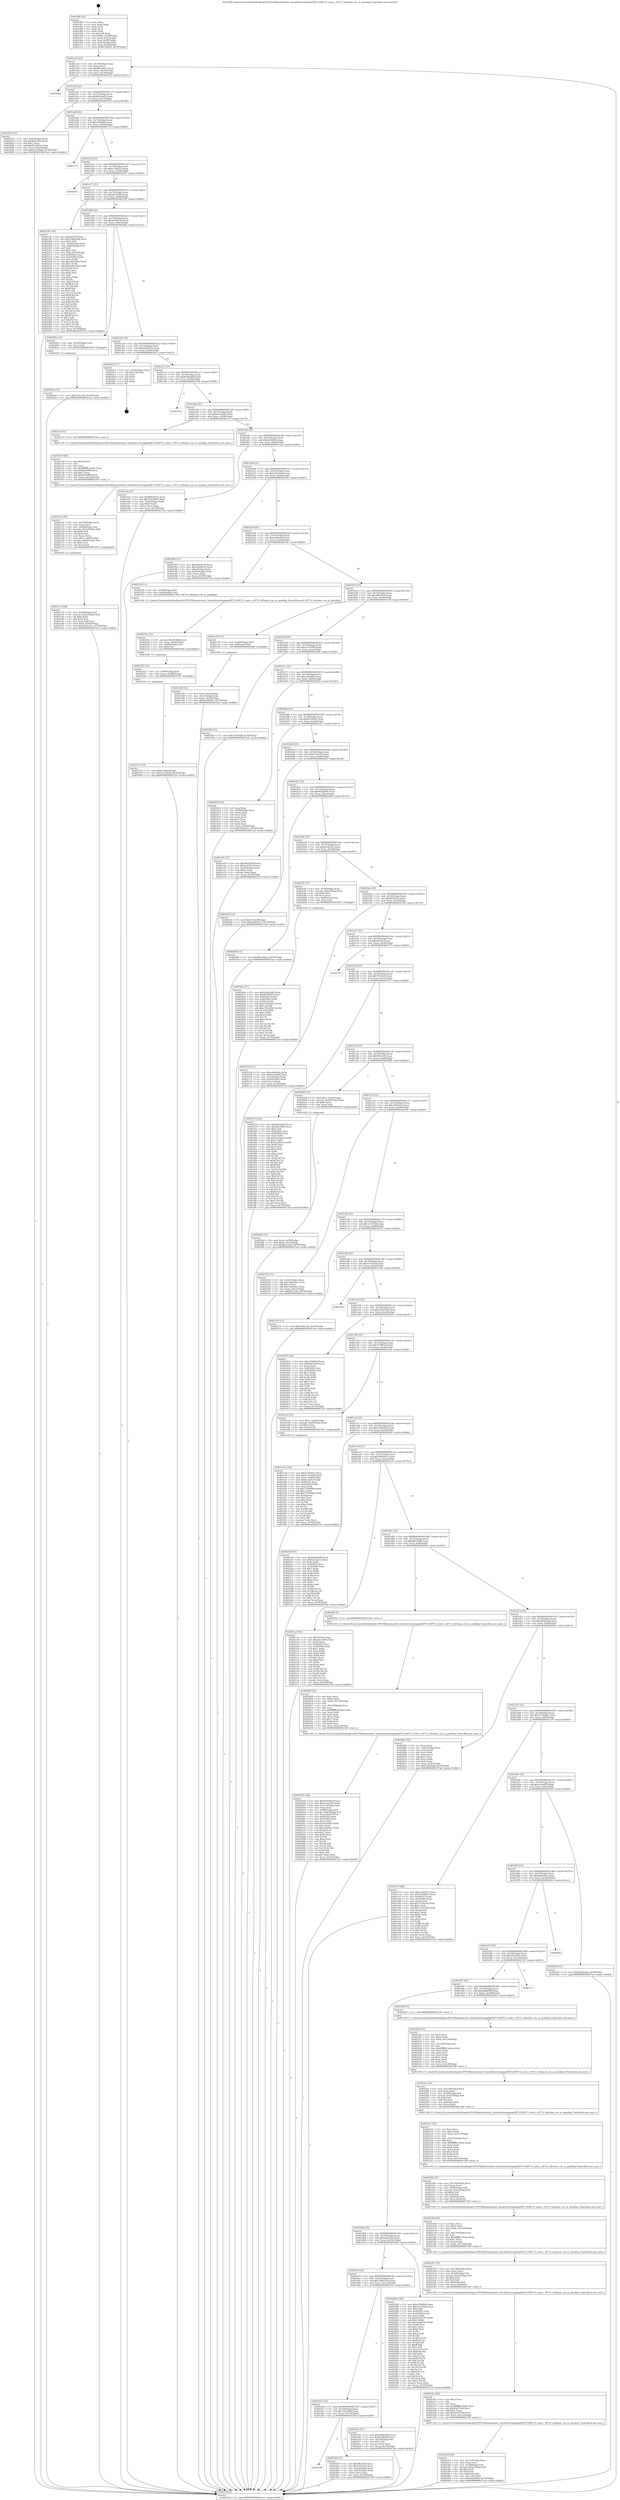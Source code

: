 digraph "0x4019f0" {
  label = "0x4019f0 (/mnt/c/Users/mathe/Desktop/tcc/POCII/binaries/extr_linuxdriversstagingrtl8712rtl8712_xmit.c_r8712_txframes_sta_ac_pending_Final-ollvm.out::main(0))"
  labelloc = "t"
  node[shape=record]

  Entry [label="",width=0.3,height=0.3,shape=circle,fillcolor=black,style=filled]
  "0x401a1b" [label="{
     0x401a1b [23]\l
     | [instrs]\l
     &nbsp;&nbsp;0x401a1b \<+3\>: mov -0x70(%rbp),%eax\l
     &nbsp;&nbsp;0x401a1e \<+2\>: mov %eax,%ecx\l
     &nbsp;&nbsp;0x401a20 \<+6\>: sub $0x800c6912,%ecx\l
     &nbsp;&nbsp;0x401a26 \<+3\>: mov %eax,-0x74(%rbp)\l
     &nbsp;&nbsp;0x401a29 \<+3\>: mov %ecx,-0x78(%rbp)\l
     &nbsp;&nbsp;0x401a2c \<+6\>: je 00000000004026b2 \<main+0xcc2\>\l
  }"]
  "0x4026b2" [label="{
     0x4026b2\l
  }", style=dashed]
  "0x401a32" [label="{
     0x401a32 [22]\l
     | [instrs]\l
     &nbsp;&nbsp;0x401a32 \<+5\>: jmp 0000000000401a37 \<main+0x47\>\l
     &nbsp;&nbsp;0x401a37 \<+3\>: mov -0x74(%rbp),%eax\l
     &nbsp;&nbsp;0x401a3a \<+5\>: sub $0x881c9a03,%eax\l
     &nbsp;&nbsp;0x401a3f \<+3\>: mov %eax,-0x7c(%rbp)\l
     &nbsp;&nbsp;0x401a42 \<+6\>: je 000000000040267b \<main+0xc8b\>\l
  }"]
  Exit [label="",width=0.3,height=0.3,shape=circle,fillcolor=black,style=filled,peripheries=2]
  "0x40267b" [label="{
     0x40267b [31]\l
     | [instrs]\l
     &nbsp;&nbsp;0x40267b \<+3\>: mov -0x6c(%rbp),%eax\l
     &nbsp;&nbsp;0x40267e \<+5\>: sub $0xdb2ef93e,%eax\l
     &nbsp;&nbsp;0x402683 \<+3\>: add $0x1,%eax\l
     &nbsp;&nbsp;0x402686 \<+5\>: add $0xdb2ef93e,%eax\l
     &nbsp;&nbsp;0x40268b \<+3\>: mov %eax,-0x6c(%rbp)\l
     &nbsp;&nbsp;0x40268e \<+7\>: movl $0xc5e526a8,-0x70(%rbp)\l
     &nbsp;&nbsp;0x402695 \<+5\>: jmp 00000000004027ad \<main+0xdbd\>\l
  }"]
  "0x401a48" [label="{
     0x401a48 [22]\l
     | [instrs]\l
     &nbsp;&nbsp;0x401a48 \<+5\>: jmp 0000000000401a4d \<main+0x5d\>\l
     &nbsp;&nbsp;0x401a4d \<+3\>: mov -0x74(%rbp),%eax\l
     &nbsp;&nbsp;0x401a50 \<+5\>: sub $0xa10b80cf,%eax\l
     &nbsp;&nbsp;0x401a55 \<+3\>: mov %eax,-0x80(%rbp)\l
     &nbsp;&nbsp;0x401a58 \<+6\>: je 000000000040277f \<main+0xd8f\>\l
  }"]
  "0x4026a6" [label="{
     0x4026a6 [12]\l
     | [instrs]\l
     &nbsp;&nbsp;0x4026a6 \<+7\>: movl $0xf7c4e1d5,-0x70(%rbp)\l
     &nbsp;&nbsp;0x4026ad \<+5\>: jmp 00000000004027ad \<main+0xdbd\>\l
  }"]
  "0x40277f" [label="{
     0x40277f\l
  }", style=dashed]
  "0x401a5e" [label="{
     0x401a5e [25]\l
     | [instrs]\l
     &nbsp;&nbsp;0x401a5e \<+5\>: jmp 0000000000401a63 \<main+0x73\>\l
     &nbsp;&nbsp;0x401a63 \<+3\>: mov -0x74(%rbp),%eax\l
     &nbsp;&nbsp;0x401a66 \<+5\>: sub $0xa1305f31,%eax\l
     &nbsp;&nbsp;0x401a6b \<+6\>: mov %eax,-0x84(%rbp)\l
     &nbsp;&nbsp;0x401a71 \<+6\>: je 00000000004026f3 \<main+0xd03\>\l
  }"]
  "0x40260e" [label="{
     0x40260e [97]\l
     | [instrs]\l
     &nbsp;&nbsp;0x40260e \<+5\>: mov $0xb3dacbd8,%edx\l
     &nbsp;&nbsp;0x402613 \<+5\>: mov $0xf92d5819,%esi\l
     &nbsp;&nbsp;0x402618 \<+8\>: mov 0x40505c,%r8d\l
     &nbsp;&nbsp;0x402620 \<+8\>: mov 0x405060,%r9d\l
     &nbsp;&nbsp;0x402628 \<+3\>: mov %r8d,%r10d\l
     &nbsp;&nbsp;0x40262b \<+7\>: sub $0xc7d23d04,%r10d\l
     &nbsp;&nbsp;0x402632 \<+4\>: sub $0x1,%r10d\l
     &nbsp;&nbsp;0x402636 \<+7\>: add $0xc7d23d04,%r10d\l
     &nbsp;&nbsp;0x40263d \<+4\>: imul %r10d,%r8d\l
     &nbsp;&nbsp;0x402641 \<+4\>: and $0x1,%r8d\l
     &nbsp;&nbsp;0x402645 \<+4\>: cmp $0x0,%r8d\l
     &nbsp;&nbsp;0x402649 \<+4\>: sete %r11b\l
     &nbsp;&nbsp;0x40264d \<+4\>: cmp $0xa,%r9d\l
     &nbsp;&nbsp;0x402651 \<+3\>: setl %bl\l
     &nbsp;&nbsp;0x402654 \<+3\>: mov %r11b,%r14b\l
     &nbsp;&nbsp;0x402657 \<+3\>: and %bl,%r14b\l
     &nbsp;&nbsp;0x40265a \<+3\>: xor %bl,%r11b\l
     &nbsp;&nbsp;0x40265d \<+3\>: or %r11b,%r14b\l
     &nbsp;&nbsp;0x402660 \<+4\>: test $0x1,%r14b\l
     &nbsp;&nbsp;0x402664 \<+3\>: cmovne %esi,%edx\l
     &nbsp;&nbsp;0x402667 \<+3\>: mov %edx,-0x70(%rbp)\l
     &nbsp;&nbsp;0x40266a \<+5\>: jmp 00000000004027ad \<main+0xdbd\>\l
  }"]
  "0x4026f3" [label="{
     0x4026f3\l
  }", style=dashed]
  "0x401a77" [label="{
     0x401a77 [25]\l
     | [instrs]\l
     &nbsp;&nbsp;0x401a77 \<+5\>: jmp 0000000000401a7c \<main+0x8c\>\l
     &nbsp;&nbsp;0x401a7c \<+3\>: mov -0x74(%rbp),%eax\l
     &nbsp;&nbsp;0x401a7f \<+5\>: sub $0xa6cc2964,%eax\l
     &nbsp;&nbsp;0x401a84 \<+6\>: mov %eax,-0x88(%rbp)\l
     &nbsp;&nbsp;0x401a8a \<+6\>: je 00000000004021f6 \<main+0x806\>\l
  }"]
  "0x402572" [label="{
     0x402572 [19]\l
     | [instrs]\l
     &nbsp;&nbsp;0x402572 \<+7\>: movl $0x0,-0x6c(%rbp)\l
     &nbsp;&nbsp;0x402579 \<+7\>: movl $0xc5e526a8,-0x70(%rbp)\l
     &nbsp;&nbsp;0x402580 \<+5\>: jmp 00000000004027ad \<main+0xdbd\>\l
  }"]
  "0x4021f6" [label="{
     0x4021f6 [164]\l
     | [instrs]\l
     &nbsp;&nbsp;0x4021f6 \<+5\>: mov $0xf54169,%eax\l
     &nbsp;&nbsp;0x4021fb \<+5\>: mov $0x70bb5544,%ecx\l
     &nbsp;&nbsp;0x402200 \<+2\>: mov $0x1,%dl\l
     &nbsp;&nbsp;0x402202 \<+3\>: mov -0x64(%rbp),%esi\l
     &nbsp;&nbsp;0x402205 \<+3\>: cmp -0x60(%rbp),%esi\l
     &nbsp;&nbsp;0x402208 \<+4\>: setl %dil\l
     &nbsp;&nbsp;0x40220c \<+4\>: and $0x1,%dil\l
     &nbsp;&nbsp;0x402210 \<+4\>: mov %dil,-0x19(%rbp)\l
     &nbsp;&nbsp;0x402214 \<+7\>: mov 0x40505c,%esi\l
     &nbsp;&nbsp;0x40221b \<+8\>: mov 0x405060,%r8d\l
     &nbsp;&nbsp;0x402223 \<+3\>: mov %esi,%r9d\l
     &nbsp;&nbsp;0x402226 \<+7\>: sub $0xc60e284e,%r9d\l
     &nbsp;&nbsp;0x40222d \<+4\>: sub $0x1,%r9d\l
     &nbsp;&nbsp;0x402231 \<+7\>: add $0xc60e284e,%r9d\l
     &nbsp;&nbsp;0x402238 \<+4\>: imul %r9d,%esi\l
     &nbsp;&nbsp;0x40223c \<+3\>: and $0x1,%esi\l
     &nbsp;&nbsp;0x40223f \<+3\>: cmp $0x0,%esi\l
     &nbsp;&nbsp;0x402242 \<+4\>: sete %dil\l
     &nbsp;&nbsp;0x402246 \<+4\>: cmp $0xa,%r8d\l
     &nbsp;&nbsp;0x40224a \<+4\>: setl %r10b\l
     &nbsp;&nbsp;0x40224e \<+3\>: mov %dil,%r11b\l
     &nbsp;&nbsp;0x402251 \<+4\>: xor $0xff,%r11b\l
     &nbsp;&nbsp;0x402255 \<+3\>: mov %r10b,%bl\l
     &nbsp;&nbsp;0x402258 \<+3\>: xor $0xff,%bl\l
     &nbsp;&nbsp;0x40225b \<+3\>: xor $0x1,%dl\l
     &nbsp;&nbsp;0x40225e \<+3\>: mov %r11b,%r14b\l
     &nbsp;&nbsp;0x402261 \<+4\>: and $0xff,%r14b\l
     &nbsp;&nbsp;0x402265 \<+3\>: and %dl,%dil\l
     &nbsp;&nbsp;0x402268 \<+3\>: mov %bl,%r15b\l
     &nbsp;&nbsp;0x40226b \<+4\>: and $0xff,%r15b\l
     &nbsp;&nbsp;0x40226f \<+3\>: and %dl,%r10b\l
     &nbsp;&nbsp;0x402272 \<+3\>: or %dil,%r14b\l
     &nbsp;&nbsp;0x402275 \<+3\>: or %r10b,%r15b\l
     &nbsp;&nbsp;0x402278 \<+3\>: xor %r15b,%r14b\l
     &nbsp;&nbsp;0x40227b \<+3\>: or %bl,%r11b\l
     &nbsp;&nbsp;0x40227e \<+4\>: xor $0xff,%r11b\l
     &nbsp;&nbsp;0x402282 \<+3\>: or $0x1,%dl\l
     &nbsp;&nbsp;0x402285 \<+3\>: and %dl,%r11b\l
     &nbsp;&nbsp;0x402288 \<+3\>: or %r11b,%r14b\l
     &nbsp;&nbsp;0x40228b \<+4\>: test $0x1,%r14b\l
     &nbsp;&nbsp;0x40228f \<+3\>: cmovne %ecx,%eax\l
     &nbsp;&nbsp;0x402292 \<+3\>: mov %eax,-0x70(%rbp)\l
     &nbsp;&nbsp;0x402295 \<+5\>: jmp 00000000004027ad \<main+0xdbd\>\l
  }"]
  "0x401a90" [label="{
     0x401a90 [25]\l
     | [instrs]\l
     &nbsp;&nbsp;0x401a90 \<+5\>: jmp 0000000000401a95 \<main+0xa5\>\l
     &nbsp;&nbsp;0x401a95 \<+3\>: mov -0x74(%rbp),%eax\l
     &nbsp;&nbsp;0x401a98 \<+5\>: sub $0xab346c30,%eax\l
     &nbsp;&nbsp;0x401a9d \<+6\>: mov %eax,-0x8c(%rbp)\l
     &nbsp;&nbsp;0x401aa3 \<+6\>: je 000000000040269a \<main+0xcaa\>\l
  }"]
  "0x402563" [label="{
     0x402563 [15]\l
     | [instrs]\l
     &nbsp;&nbsp;0x402563 \<+4\>: mov -0x48(%rbp),%rdi\l
     &nbsp;&nbsp;0x402567 \<+6\>: mov %eax,-0x140(%rbp)\l
     &nbsp;&nbsp;0x40256d \<+5\>: call 0000000000401030 \<free@plt\>\l
     | [calls]\l
     &nbsp;&nbsp;0x401030 \{1\} (unknown)\l
  }"]
  "0x40269a" [label="{
     0x40269a [12]\l
     | [instrs]\l
     &nbsp;&nbsp;0x40269a \<+4\>: mov -0x58(%rbp),%rax\l
     &nbsp;&nbsp;0x40269e \<+3\>: mov %rax,%rdi\l
     &nbsp;&nbsp;0x4026a1 \<+5\>: call 0000000000401030 \<free@plt\>\l
     | [calls]\l
     &nbsp;&nbsp;0x401030 \{1\} (unknown)\l
  }"]
  "0x401aa9" [label="{
     0x401aa9 [25]\l
     | [instrs]\l
     &nbsp;&nbsp;0x401aa9 \<+5\>: jmp 0000000000401aae \<main+0xbe\>\l
     &nbsp;&nbsp;0x401aae \<+3\>: mov -0x74(%rbp),%eax\l
     &nbsp;&nbsp;0x401ab1 \<+5\>: sub $0xb2d93015,%eax\l
     &nbsp;&nbsp;0x401ab6 \<+6\>: mov %eax,-0x90(%rbp)\l
     &nbsp;&nbsp;0x401abc \<+6\>: je 00000000004026e2 \<main+0xcf2\>\l
  }"]
  "0x40254c" [label="{
     0x40254c [23]\l
     | [instrs]\l
     &nbsp;&nbsp;0x40254c \<+10\>: movabs $0x4030b6,%rdi\l
     &nbsp;&nbsp;0x402556 \<+3\>: mov %eax,-0x68(%rbp)\l
     &nbsp;&nbsp;0x402559 \<+3\>: mov -0x68(%rbp),%esi\l
     &nbsp;&nbsp;0x40255c \<+2\>: mov $0x0,%al\l
     &nbsp;&nbsp;0x40255e \<+5\>: call 0000000000401040 \<printf@plt\>\l
     | [calls]\l
     &nbsp;&nbsp;0x401040 \{1\} (unknown)\l
  }"]
  "0x4026e2" [label="{
     0x4026e2 [17]\l
     | [instrs]\l
     &nbsp;&nbsp;0x4026e2 \<+3\>: mov -0x28(%rbp),%eax\l
     &nbsp;&nbsp;0x4026e5 \<+7\>: add $0x138,%rsp\l
     &nbsp;&nbsp;0x4026ec \<+1\>: pop %rbx\l
     &nbsp;&nbsp;0x4026ed \<+2\>: pop %r14\l
     &nbsp;&nbsp;0x4026ef \<+2\>: pop %r15\l
     &nbsp;&nbsp;0x4026f1 \<+1\>: pop %rbp\l
     &nbsp;&nbsp;0x4026f2 \<+1\>: ret\l
  }"]
  "0x401ac2" [label="{
     0x401ac2 [25]\l
     | [instrs]\l
     &nbsp;&nbsp;0x401ac2 \<+5\>: jmp 0000000000401ac7 \<main+0xd7\>\l
     &nbsp;&nbsp;0x401ac7 \<+3\>: mov -0x74(%rbp),%eax\l
     &nbsp;&nbsp;0x401aca \<+5\>: sub $0xb3dacbd8,%eax\l
     &nbsp;&nbsp;0x401acf \<+6\>: mov %eax,-0x94(%rbp)\l
     &nbsp;&nbsp;0x401ad5 \<+6\>: je 000000000040278b \<main+0xd9b\>\l
  }"]
  "0x4023e4" [label="{
     0x4023e4 [44]\l
     | [instrs]\l
     &nbsp;&nbsp;0x4023e4 \<+6\>: mov -0x13c(%rbp),%ecx\l
     &nbsp;&nbsp;0x4023ea \<+3\>: imul %eax,%ecx\l
     &nbsp;&nbsp;0x4023ed \<+4\>: mov -0x58(%rbp),%r8\l
     &nbsp;&nbsp;0x4023f1 \<+4\>: movslq -0x5c(%rbp),%r9\l
     &nbsp;&nbsp;0x4023f5 \<+4\>: shl $0x4,%r9\l
     &nbsp;&nbsp;0x4023f9 \<+3\>: add %r9,%r8\l
     &nbsp;&nbsp;0x4023fc \<+4\>: mov 0x8(%r8),%r8\l
     &nbsp;&nbsp;0x402400 \<+4\>: mov %ecx,0xc(%r8)\l
     &nbsp;&nbsp;0x402404 \<+7\>: movl $0xed2e06f9,-0x70(%rbp)\l
     &nbsp;&nbsp;0x40240b \<+5\>: jmp 00000000004027ad \<main+0xdbd\>\l
  }"]
  "0x40278b" [label="{
     0x40278b\l
  }", style=dashed]
  "0x401adb" [label="{
     0x401adb [25]\l
     | [instrs]\l
     &nbsp;&nbsp;0x401adb \<+5\>: jmp 0000000000401ae0 \<main+0xf0\>\l
     &nbsp;&nbsp;0x401ae0 \<+3\>: mov -0x74(%rbp),%eax\l
     &nbsp;&nbsp;0x401ae3 \<+5\>: sub $0xbca5a404,%eax\l
     &nbsp;&nbsp;0x401ae8 \<+6\>: mov %eax,-0x98(%rbp)\l
     &nbsp;&nbsp;0x401aee \<+6\>: je 000000000040211f \<main+0x72f\>\l
  }"]
  "0x4023bc" [label="{
     0x4023bc [40]\l
     | [instrs]\l
     &nbsp;&nbsp;0x4023bc \<+5\>: mov $0x2,%ecx\l
     &nbsp;&nbsp;0x4023c1 \<+1\>: cltd\l
     &nbsp;&nbsp;0x4023c2 \<+2\>: idiv %ecx\l
     &nbsp;&nbsp;0x4023c4 \<+6\>: imul $0xfffffffe,%edx,%ecx\l
     &nbsp;&nbsp;0x4023ca \<+6\>: sub $0xb563765f,%ecx\l
     &nbsp;&nbsp;0x4023d0 \<+3\>: add $0x1,%ecx\l
     &nbsp;&nbsp;0x4023d3 \<+6\>: add $0xb563765f,%ecx\l
     &nbsp;&nbsp;0x4023d9 \<+6\>: mov %ecx,-0x13c(%rbp)\l
     &nbsp;&nbsp;0x4023df \<+5\>: call 0000000000401160 \<next_i\>\l
     | [calls]\l
     &nbsp;&nbsp;0x401160 \{1\} (/mnt/c/Users/mathe/Desktop/tcc/POCII/binaries/extr_linuxdriversstagingrtl8712rtl8712_xmit.c_r8712_txframes_sta_ac_pending_Final-ollvm.out::next_i)\l
  }"]
  "0x40211f" [label="{
     0x40211f [5]\l
     | [instrs]\l
     &nbsp;&nbsp;0x40211f \<+5\>: call 0000000000401160 \<next_i\>\l
     | [calls]\l
     &nbsp;&nbsp;0x401160 \{1\} (/mnt/c/Users/mathe/Desktop/tcc/POCII/binaries/extr_linuxdriversstagingrtl8712rtl8712_xmit.c_r8712_txframes_sta_ac_pending_Final-ollvm.out::next_i)\l
  }"]
  "0x401af4" [label="{
     0x401af4 [25]\l
     | [instrs]\l
     &nbsp;&nbsp;0x401af4 \<+5\>: jmp 0000000000401af9 \<main+0x109\>\l
     &nbsp;&nbsp;0x401af9 \<+3\>: mov -0x74(%rbp),%eax\l
     &nbsp;&nbsp;0x401afc \<+5\>: sub $0xbe920f4d,%eax\l
     &nbsp;&nbsp;0x401b01 \<+6\>: mov %eax,-0x9c(%rbp)\l
     &nbsp;&nbsp;0x401b07 \<+6\>: je 0000000000401e5a \<main+0x46a\>\l
  }"]
  "0x402397" [label="{
     0x402397 [37]\l
     | [instrs]\l
     &nbsp;&nbsp;0x402397 \<+6\>: mov -0x138(%rbp),%ecx\l
     &nbsp;&nbsp;0x40239d \<+3\>: imul %eax,%ecx\l
     &nbsp;&nbsp;0x4023a0 \<+4\>: mov -0x58(%rbp),%r8\l
     &nbsp;&nbsp;0x4023a4 \<+4\>: movslq -0x5c(%rbp),%r9\l
     &nbsp;&nbsp;0x4023a8 \<+4\>: shl $0x4,%r9\l
     &nbsp;&nbsp;0x4023ac \<+3\>: add %r9,%r8\l
     &nbsp;&nbsp;0x4023af \<+4\>: mov 0x8(%r8),%r8\l
     &nbsp;&nbsp;0x4023b3 \<+4\>: mov %ecx,0x8(%r8)\l
     &nbsp;&nbsp;0x4023b7 \<+5\>: call 0000000000401160 \<next_i\>\l
     | [calls]\l
     &nbsp;&nbsp;0x401160 \{1\} (/mnt/c/Users/mathe/Desktop/tcc/POCII/binaries/extr_linuxdriversstagingrtl8712rtl8712_xmit.c_r8712_txframes_sta_ac_pending_Final-ollvm.out::next_i)\l
  }"]
  "0x401e5a" [label="{
     0x401e5a [27]\l
     | [instrs]\l
     &nbsp;&nbsp;0x401e5a \<+5\>: mov $0x800c6912,%eax\l
     &nbsp;&nbsp;0x401e5f \<+5\>: mov $0x57b3b845,%ecx\l
     &nbsp;&nbsp;0x401e64 \<+3\>: mov -0x20(%rbp),%edx\l
     &nbsp;&nbsp;0x401e67 \<+3\>: cmp $0x0,%edx\l
     &nbsp;&nbsp;0x401e6a \<+3\>: cmove %ecx,%eax\l
     &nbsp;&nbsp;0x401e6d \<+3\>: mov %eax,-0x70(%rbp)\l
     &nbsp;&nbsp;0x401e70 \<+5\>: jmp 00000000004027ad \<main+0xdbd\>\l
  }"]
  "0x401b0d" [label="{
     0x401b0d [25]\l
     | [instrs]\l
     &nbsp;&nbsp;0x401b0d \<+5\>: jmp 0000000000401b12 \<main+0x122\>\l
     &nbsp;&nbsp;0x401b12 \<+3\>: mov -0x74(%rbp),%eax\l
     &nbsp;&nbsp;0x401b15 \<+5\>: sub $0xc5e526a8,%eax\l
     &nbsp;&nbsp;0x401b1a \<+6\>: mov %eax,-0xa0(%rbp)\l
     &nbsp;&nbsp;0x401b20 \<+6\>: je 0000000000402585 \<main+0xb95\>\l
  }"]
  "0x40236b" [label="{
     0x40236b [44]\l
     | [instrs]\l
     &nbsp;&nbsp;0x40236b \<+2\>: xor %ecx,%ecx\l
     &nbsp;&nbsp;0x40236d \<+5\>: mov $0x2,%edx\l
     &nbsp;&nbsp;0x402372 \<+6\>: mov %edx,-0x134(%rbp)\l
     &nbsp;&nbsp;0x402378 \<+1\>: cltd\l
     &nbsp;&nbsp;0x402379 \<+6\>: mov -0x134(%rbp),%esi\l
     &nbsp;&nbsp;0x40237f \<+2\>: idiv %esi\l
     &nbsp;&nbsp;0x402381 \<+6\>: imul $0xfffffffe,%edx,%edx\l
     &nbsp;&nbsp;0x402387 \<+3\>: sub $0x1,%ecx\l
     &nbsp;&nbsp;0x40238a \<+2\>: sub %ecx,%edx\l
     &nbsp;&nbsp;0x40238c \<+6\>: mov %edx,-0x138(%rbp)\l
     &nbsp;&nbsp;0x402392 \<+5\>: call 0000000000401160 \<next_i\>\l
     | [calls]\l
     &nbsp;&nbsp;0x401160 \{1\} (/mnt/c/Users/mathe/Desktop/tcc/POCII/binaries/extr_linuxdriversstagingrtl8712rtl8712_xmit.c_r8712_txframes_sta_ac_pending_Final-ollvm.out::next_i)\l
  }"]
  "0x402585" [label="{
     0x402585 [27]\l
     | [instrs]\l
     &nbsp;&nbsp;0x402585 \<+5\>: mov $0xab346c30,%eax\l
     &nbsp;&nbsp;0x40258a \<+5\>: mov $0x332b6670,%ecx\l
     &nbsp;&nbsp;0x40258f \<+3\>: mov -0x6c(%rbp),%edx\l
     &nbsp;&nbsp;0x402592 \<+3\>: cmp -0x50(%rbp),%edx\l
     &nbsp;&nbsp;0x402595 \<+3\>: cmovl %ecx,%eax\l
     &nbsp;&nbsp;0x402598 \<+3\>: mov %eax,-0x70(%rbp)\l
     &nbsp;&nbsp;0x40259b \<+5\>: jmp 00000000004027ad \<main+0xdbd\>\l
  }"]
  "0x401b26" [label="{
     0x401b26 [25]\l
     | [instrs]\l
     &nbsp;&nbsp;0x401b26 \<+5\>: jmp 0000000000401b2b \<main+0x13b\>\l
     &nbsp;&nbsp;0x401b2b \<+3\>: mov -0x74(%rbp),%eax\l
     &nbsp;&nbsp;0x401b2e \<+5\>: sub $0xceb9ade9,%eax\l
     &nbsp;&nbsp;0x401b33 \<+6\>: mov %eax,-0xa4(%rbp)\l
     &nbsp;&nbsp;0x401b39 \<+6\>: je 000000000040253f \<main+0xb4f\>\l
  }"]
  "0x402346" [label="{
     0x402346 [37]\l
     | [instrs]\l
     &nbsp;&nbsp;0x402346 \<+6\>: mov -0x130(%rbp),%ecx\l
     &nbsp;&nbsp;0x40234c \<+3\>: imul %eax,%ecx\l
     &nbsp;&nbsp;0x40234f \<+4\>: mov -0x58(%rbp),%r8\l
     &nbsp;&nbsp;0x402353 \<+4\>: movslq -0x5c(%rbp),%r9\l
     &nbsp;&nbsp;0x402357 \<+4\>: shl $0x4,%r9\l
     &nbsp;&nbsp;0x40235b \<+3\>: add %r9,%r8\l
     &nbsp;&nbsp;0x40235e \<+4\>: mov 0x8(%r8),%r8\l
     &nbsp;&nbsp;0x402362 \<+4\>: mov %ecx,0x4(%r8)\l
     &nbsp;&nbsp;0x402366 \<+5\>: call 0000000000401160 \<next_i\>\l
     | [calls]\l
     &nbsp;&nbsp;0x401160 \{1\} (/mnt/c/Users/mathe/Desktop/tcc/POCII/binaries/extr_linuxdriversstagingrtl8712rtl8712_xmit.c_r8712_txframes_sta_ac_pending_Final-ollvm.out::next_i)\l
  }"]
  "0x40253f" [label="{
     0x40253f [13]\l
     | [instrs]\l
     &nbsp;&nbsp;0x40253f \<+4\>: mov -0x48(%rbp),%rdi\l
     &nbsp;&nbsp;0x402543 \<+4\>: mov -0x58(%rbp),%rsi\l
     &nbsp;&nbsp;0x402547 \<+5\>: call 0000000000401240 \<r8712_txframes_sta_ac_pending\>\l
     | [calls]\l
     &nbsp;&nbsp;0x401240 \{1\} (/mnt/c/Users/mathe/Desktop/tcc/POCII/binaries/extr_linuxdriversstagingrtl8712rtl8712_xmit.c_r8712_txframes_sta_ac_pending_Final-ollvm.out::r8712_txframes_sta_ac_pending)\l
  }"]
  "0x401b3f" [label="{
     0x401b3f [25]\l
     | [instrs]\l
     &nbsp;&nbsp;0x401b3f \<+5\>: jmp 0000000000401b44 \<main+0x154\>\l
     &nbsp;&nbsp;0x401b44 \<+3\>: mov -0x74(%rbp),%eax\l
     &nbsp;&nbsp;0x401b47 \<+5\>: sub $0xd9dc445f,%eax\l
     &nbsp;&nbsp;0x401b4c \<+6\>: mov %eax,-0xa8(%rbp)\l
     &nbsp;&nbsp;0x401b52 \<+6\>: je 0000000000401e38 \<main+0x448\>\l
  }"]
  "0x402312" [label="{
     0x402312 [52]\l
     | [instrs]\l
     &nbsp;&nbsp;0x402312 \<+2\>: xor %ecx,%ecx\l
     &nbsp;&nbsp;0x402314 \<+5\>: mov $0x2,%edx\l
     &nbsp;&nbsp;0x402319 \<+6\>: mov %edx,-0x12c(%rbp)\l
     &nbsp;&nbsp;0x40231f \<+1\>: cltd\l
     &nbsp;&nbsp;0x402320 \<+6\>: mov -0x12c(%rbp),%esi\l
     &nbsp;&nbsp;0x402326 \<+2\>: idiv %esi\l
     &nbsp;&nbsp;0x402328 \<+6\>: imul $0xfffffffe,%edx,%edx\l
     &nbsp;&nbsp;0x40232e \<+2\>: mov %ecx,%edi\l
     &nbsp;&nbsp;0x402330 \<+2\>: sub %edx,%edi\l
     &nbsp;&nbsp;0x402332 \<+2\>: mov %ecx,%edx\l
     &nbsp;&nbsp;0x402334 \<+3\>: sub $0x1,%edx\l
     &nbsp;&nbsp;0x402337 \<+2\>: add %edx,%edi\l
     &nbsp;&nbsp;0x402339 \<+2\>: sub %edi,%ecx\l
     &nbsp;&nbsp;0x40233b \<+6\>: mov %ecx,-0x130(%rbp)\l
     &nbsp;&nbsp;0x402341 \<+5\>: call 0000000000401160 \<next_i\>\l
     | [calls]\l
     &nbsp;&nbsp;0x401160 \{1\} (/mnt/c/Users/mathe/Desktop/tcc/POCII/binaries/extr_linuxdriversstagingrtl8712rtl8712_xmit.c_r8712_txframes_sta_ac_pending_Final-ollvm.out::next_i)\l
  }"]
  "0x401e38" [label="{
     0x401e38 [13]\l
     | [instrs]\l
     &nbsp;&nbsp;0x401e38 \<+4\>: mov -0x38(%rbp),%rax\l
     &nbsp;&nbsp;0x401e3c \<+4\>: mov 0x8(%rax),%rdi\l
     &nbsp;&nbsp;0x401e40 \<+5\>: call 0000000000401060 \<atoi@plt\>\l
     | [calls]\l
     &nbsp;&nbsp;0x401060 \{1\} (unknown)\l
  }"]
  "0x401b58" [label="{
     0x401b58 [25]\l
     | [instrs]\l
     &nbsp;&nbsp;0x401b58 \<+5\>: jmp 0000000000401b5d \<main+0x16d\>\l
     &nbsp;&nbsp;0x401b5d \<+3\>: mov -0x74(%rbp),%eax\l
     &nbsp;&nbsp;0x401b60 \<+5\>: sub $0xe116334f,%eax\l
     &nbsp;&nbsp;0x401b65 \<+6\>: mov %eax,-0xac(%rbp)\l
     &nbsp;&nbsp;0x401b6b \<+6\>: je 0000000000401f4d \<main+0x55d\>\l
  }"]
  "0x4022ee" [label="{
     0x4022ee [36]\l
     | [instrs]\l
     &nbsp;&nbsp;0x4022ee \<+6\>: mov -0x128(%rbp),%ecx\l
     &nbsp;&nbsp;0x4022f4 \<+3\>: imul %eax,%ecx\l
     &nbsp;&nbsp;0x4022f7 \<+4\>: mov -0x58(%rbp),%r8\l
     &nbsp;&nbsp;0x4022fb \<+4\>: movslq -0x5c(%rbp),%r9\l
     &nbsp;&nbsp;0x4022ff \<+4\>: shl $0x4,%r9\l
     &nbsp;&nbsp;0x402303 \<+3\>: add %r9,%r8\l
     &nbsp;&nbsp;0x402306 \<+4\>: mov 0x8(%r8),%r8\l
     &nbsp;&nbsp;0x40230a \<+3\>: mov %ecx,(%r8)\l
     &nbsp;&nbsp;0x40230d \<+5\>: call 0000000000401160 \<next_i\>\l
     | [calls]\l
     &nbsp;&nbsp;0x401160 \{1\} (/mnt/c/Users/mathe/Desktop/tcc/POCII/binaries/extr_linuxdriversstagingrtl8712rtl8712_xmit.c_r8712_txframes_sta_ac_pending_Final-ollvm.out::next_i)\l
  }"]
  "0x401f4d" [label="{
     0x401f4d [12]\l
     | [instrs]\l
     &nbsp;&nbsp;0x401f4d \<+7\>: movl $0x7d5e0a8f,-0x70(%rbp)\l
     &nbsp;&nbsp;0x401f54 \<+5\>: jmp 00000000004027ad \<main+0xdbd\>\l
  }"]
  "0x401b71" [label="{
     0x401b71 [25]\l
     | [instrs]\l
     &nbsp;&nbsp;0x401b71 \<+5\>: jmp 0000000000401b76 \<main+0x186\>\l
     &nbsp;&nbsp;0x401b76 \<+3\>: mov -0x74(%rbp),%eax\l
     &nbsp;&nbsp;0x401b79 \<+5\>: sub $0xed2e06f9,%eax\l
     &nbsp;&nbsp;0x401b7e \<+6\>: mov %eax,-0xb0(%rbp)\l
     &nbsp;&nbsp;0x401b84 \<+6\>: je 0000000000402410 \<main+0xa20\>\l
  }"]
  "0x4022ba" [label="{
     0x4022ba [52]\l
     | [instrs]\l
     &nbsp;&nbsp;0x4022ba \<+2\>: xor %ecx,%ecx\l
     &nbsp;&nbsp;0x4022bc \<+5\>: mov $0x2,%edx\l
     &nbsp;&nbsp;0x4022c1 \<+6\>: mov %edx,-0x124(%rbp)\l
     &nbsp;&nbsp;0x4022c7 \<+1\>: cltd\l
     &nbsp;&nbsp;0x4022c8 \<+6\>: mov -0x124(%rbp),%esi\l
     &nbsp;&nbsp;0x4022ce \<+2\>: idiv %esi\l
     &nbsp;&nbsp;0x4022d0 \<+6\>: imul $0xfffffffe,%edx,%edx\l
     &nbsp;&nbsp;0x4022d6 \<+2\>: mov %ecx,%edi\l
     &nbsp;&nbsp;0x4022d8 \<+2\>: sub %edx,%edi\l
     &nbsp;&nbsp;0x4022da \<+2\>: mov %ecx,%edx\l
     &nbsp;&nbsp;0x4022dc \<+3\>: sub $0x1,%edx\l
     &nbsp;&nbsp;0x4022df \<+2\>: add %edx,%edi\l
     &nbsp;&nbsp;0x4022e1 \<+2\>: sub %edi,%ecx\l
     &nbsp;&nbsp;0x4022e3 \<+6\>: mov %ecx,-0x128(%rbp)\l
     &nbsp;&nbsp;0x4022e9 \<+5\>: call 0000000000401160 \<next_i\>\l
     | [calls]\l
     &nbsp;&nbsp;0x401160 \{1\} (/mnt/c/Users/mathe/Desktop/tcc/POCII/binaries/extr_linuxdriversstagingrtl8712rtl8712_xmit.c_r8712_txframes_sta_ac_pending_Final-ollvm.out::next_i)\l
  }"]
  "0x402410" [label="{
     0x402410 [33]\l
     | [instrs]\l
     &nbsp;&nbsp;0x402410 \<+2\>: xor %eax,%eax\l
     &nbsp;&nbsp;0x402412 \<+3\>: mov -0x64(%rbp),%ecx\l
     &nbsp;&nbsp;0x402415 \<+2\>: mov %eax,%edx\l
     &nbsp;&nbsp;0x402417 \<+2\>: sub %ecx,%edx\l
     &nbsp;&nbsp;0x402419 \<+2\>: mov %eax,%ecx\l
     &nbsp;&nbsp;0x40241b \<+3\>: sub $0x1,%ecx\l
     &nbsp;&nbsp;0x40241e \<+2\>: add %ecx,%edx\l
     &nbsp;&nbsp;0x402420 \<+2\>: sub %edx,%eax\l
     &nbsp;&nbsp;0x402422 \<+3\>: mov %eax,-0x64(%rbp)\l
     &nbsp;&nbsp;0x402425 \<+7\>: movl $0x38efa541,-0x70(%rbp)\l
     &nbsp;&nbsp;0x40242c \<+5\>: jmp 00000000004027ad \<main+0xdbd\>\l
  }"]
  "0x401b8a" [label="{
     0x401b8a [25]\l
     | [instrs]\l
     &nbsp;&nbsp;0x401b8a \<+5\>: jmp 0000000000401b8f \<main+0x19f\>\l
     &nbsp;&nbsp;0x401b8f \<+3\>: mov -0x74(%rbp),%eax\l
     &nbsp;&nbsp;0x401b92 \<+5\>: sub $0xf6194945,%eax\l
     &nbsp;&nbsp;0x401b97 \<+6\>: mov %eax,-0xb4(%rbp)\l
     &nbsp;&nbsp;0x401b9d \<+6\>: je 0000000000401e05 \<main+0x415\>\l
  }"]
  "0x40217d" [label="{
     0x40217d [38]\l
     | [instrs]\l
     &nbsp;&nbsp;0x40217d \<+4\>: mov -0x58(%rbp),%rsi\l
     &nbsp;&nbsp;0x402181 \<+4\>: movslq -0x5c(%rbp),%rdi\l
     &nbsp;&nbsp;0x402185 \<+4\>: shl $0x4,%rdi\l
     &nbsp;&nbsp;0x402189 \<+3\>: add %rdi,%rsi\l
     &nbsp;&nbsp;0x40218c \<+4\>: mov %rax,0x8(%rsi)\l
     &nbsp;&nbsp;0x402190 \<+7\>: movl $0x0,-0x64(%rbp)\l
     &nbsp;&nbsp;0x402197 \<+7\>: movl $0x38efa541,-0x70(%rbp)\l
     &nbsp;&nbsp;0x40219e \<+5\>: jmp 00000000004027ad \<main+0xdbd\>\l
  }"]
  "0x401e05" [label="{
     0x401e05 [27]\l
     | [instrs]\l
     &nbsp;&nbsp;0x401e05 \<+5\>: mov $0xd9dc445f,%eax\l
     &nbsp;&nbsp;0x401e0a \<+5\>: mov $0x1e27dccd,%ecx\l
     &nbsp;&nbsp;0x401e0f \<+3\>: mov -0x24(%rbp),%edx\l
     &nbsp;&nbsp;0x401e12 \<+3\>: cmp $0x2,%edx\l
     &nbsp;&nbsp;0x401e15 \<+3\>: cmovne %ecx,%eax\l
     &nbsp;&nbsp;0x401e18 \<+3\>: mov %eax,-0x70(%rbp)\l
     &nbsp;&nbsp;0x401e1b \<+5\>: jmp 00000000004027ad \<main+0xdbd\>\l
  }"]
  "0x401ba3" [label="{
     0x401ba3 [25]\l
     | [instrs]\l
     &nbsp;&nbsp;0x401ba3 \<+5\>: jmp 0000000000401ba8 \<main+0x1b8\>\l
     &nbsp;&nbsp;0x401ba8 \<+3\>: mov -0x74(%rbp),%eax\l
     &nbsp;&nbsp;0x401bab \<+5\>: sub $0xf7c4e1d5,%eax\l
     &nbsp;&nbsp;0x401bb0 \<+6\>: mov %eax,-0xb8(%rbp)\l
     &nbsp;&nbsp;0x401bb6 \<+6\>: je 00000000004026cf \<main+0xcdf\>\l
  }"]
  "0x4027ad" [label="{
     0x4027ad [5]\l
     | [instrs]\l
     &nbsp;&nbsp;0x4027ad \<+5\>: jmp 0000000000401a1b \<main+0x2b\>\l
  }"]
  "0x4019f0" [label="{
     0x4019f0 [43]\l
     | [instrs]\l
     &nbsp;&nbsp;0x4019f0 \<+1\>: push %rbp\l
     &nbsp;&nbsp;0x4019f1 \<+3\>: mov %rsp,%rbp\l
     &nbsp;&nbsp;0x4019f4 \<+2\>: push %r15\l
     &nbsp;&nbsp;0x4019f6 \<+2\>: push %r14\l
     &nbsp;&nbsp;0x4019f8 \<+1\>: push %rbx\l
     &nbsp;&nbsp;0x4019f9 \<+7\>: sub $0x138,%rsp\l
     &nbsp;&nbsp;0x401a00 \<+7\>: movl $0x0,-0x28(%rbp)\l
     &nbsp;&nbsp;0x401a07 \<+3\>: mov %edi,-0x2c(%rbp)\l
     &nbsp;&nbsp;0x401a0a \<+4\>: mov %rsi,-0x38(%rbp)\l
     &nbsp;&nbsp;0x401a0e \<+3\>: mov -0x2c(%rbp),%edi\l
     &nbsp;&nbsp;0x401a11 \<+3\>: mov %edi,-0x24(%rbp)\l
     &nbsp;&nbsp;0x401a14 \<+7\>: movl $0xf6194945,-0x70(%rbp)\l
  }"]
  "0x401e45" [label="{
     0x401e45 [21]\l
     | [instrs]\l
     &nbsp;&nbsp;0x401e45 \<+3\>: mov %eax,-0x3c(%rbp)\l
     &nbsp;&nbsp;0x401e48 \<+3\>: mov -0x3c(%rbp),%eax\l
     &nbsp;&nbsp;0x401e4b \<+3\>: mov %eax,-0x20(%rbp)\l
     &nbsp;&nbsp;0x401e4e \<+7\>: movl $0xbe920f4d,-0x70(%rbp)\l
     &nbsp;&nbsp;0x401e55 \<+5\>: jmp 00000000004027ad \<main+0xdbd\>\l
  }"]
  "0x40214c" [label="{
     0x40214c [49]\l
     | [instrs]\l
     &nbsp;&nbsp;0x40214c \<+6\>: mov -0x120(%rbp),%ecx\l
     &nbsp;&nbsp;0x402152 \<+3\>: imul %eax,%ecx\l
     &nbsp;&nbsp;0x402155 \<+4\>: mov -0x58(%rbp),%rsi\l
     &nbsp;&nbsp;0x402159 \<+4\>: movslq -0x5c(%rbp),%rdi\l
     &nbsp;&nbsp;0x40215d \<+4\>: shl $0x4,%rdi\l
     &nbsp;&nbsp;0x402161 \<+3\>: add %rdi,%rsi\l
     &nbsp;&nbsp;0x402164 \<+2\>: mov %ecx,(%rsi)\l
     &nbsp;&nbsp;0x402166 \<+7\>: movl $0x1,-0x60(%rbp)\l
     &nbsp;&nbsp;0x40216d \<+4\>: movslq -0x60(%rbp),%rsi\l
     &nbsp;&nbsp;0x402171 \<+4\>: shl $0x4,%rsi\l
     &nbsp;&nbsp;0x402175 \<+3\>: mov %rsi,%rdi\l
     &nbsp;&nbsp;0x402178 \<+5\>: call 0000000000401050 \<malloc@plt\>\l
     | [calls]\l
     &nbsp;&nbsp;0x401050 \{1\} (unknown)\l
  }"]
  "0x4026cf" [label="{
     0x4026cf [19]\l
     | [instrs]\l
     &nbsp;&nbsp;0x4026cf \<+7\>: movl $0x0,-0x28(%rbp)\l
     &nbsp;&nbsp;0x4026d6 \<+7\>: movl $0xb2d93015,-0x70(%rbp)\l
     &nbsp;&nbsp;0x4026dd \<+5\>: jmp 00000000004027ad \<main+0xdbd\>\l
  }"]
  "0x401bbc" [label="{
     0x401bbc [25]\l
     | [instrs]\l
     &nbsp;&nbsp;0x401bbc \<+5\>: jmp 0000000000401bc1 \<main+0x1d1\>\l
     &nbsp;&nbsp;0x401bc1 \<+3\>: mov -0x74(%rbp),%eax\l
     &nbsp;&nbsp;0x401bc4 \<+5\>: sub $0xf92d5819,%eax\l
     &nbsp;&nbsp;0x401bc9 \<+6\>: mov %eax,-0xbc(%rbp)\l
     &nbsp;&nbsp;0x401bcf \<+6\>: je 000000000040266f \<main+0xc7f\>\l
  }"]
  "0x402124" [label="{
     0x402124 [40]\l
     | [instrs]\l
     &nbsp;&nbsp;0x402124 \<+5\>: mov $0x2,%ecx\l
     &nbsp;&nbsp;0x402129 \<+1\>: cltd\l
     &nbsp;&nbsp;0x40212a \<+2\>: idiv %ecx\l
     &nbsp;&nbsp;0x40212c \<+6\>: imul $0xfffffffe,%edx,%ecx\l
     &nbsp;&nbsp;0x402132 \<+6\>: sub $0x8a3e0ffd,%ecx\l
     &nbsp;&nbsp;0x402138 \<+3\>: add $0x1,%ecx\l
     &nbsp;&nbsp;0x40213b \<+6\>: add $0x8a3e0ffd,%ecx\l
     &nbsp;&nbsp;0x402141 \<+6\>: mov %ecx,-0x120(%rbp)\l
     &nbsp;&nbsp;0x402147 \<+5\>: call 0000000000401160 \<next_i\>\l
     | [calls]\l
     &nbsp;&nbsp;0x401160 \{1\} (/mnt/c/Users/mathe/Desktop/tcc/POCII/binaries/extr_linuxdriversstagingrtl8712rtl8712_xmit.c_r8712_txframes_sta_ac_pending_Final-ollvm.out::next_i)\l
  }"]
  "0x40266f" [label="{
     0x40266f [12]\l
     | [instrs]\l
     &nbsp;&nbsp;0x40266f \<+7\>: movl $0x881c9a03,-0x70(%rbp)\l
     &nbsp;&nbsp;0x402676 \<+5\>: jmp 00000000004027ad \<main+0xdbd\>\l
  }"]
  "0x401bd5" [label="{
     0x401bd5 [25]\l
     | [instrs]\l
     &nbsp;&nbsp;0x401bd5 \<+5\>: jmp 0000000000401bda \<main+0x1ea\>\l
     &nbsp;&nbsp;0x401bda \<+3\>: mov -0x74(%rbp),%eax\l
     &nbsp;&nbsp;0x401bdd \<+5\>: sub $0xfe1da222,%eax\l
     &nbsp;&nbsp;0x401be2 \<+6\>: mov %eax,-0xc0(%rbp)\l
     &nbsp;&nbsp;0x401be8 \<+6\>: je 00000000004025f3 \<main+0xc03\>\l
  }"]
  "0x4020ed" [label="{
     0x4020ed [23]\l
     | [instrs]\l
     &nbsp;&nbsp;0x4020ed \<+4\>: mov %rax,-0x58(%rbp)\l
     &nbsp;&nbsp;0x4020f1 \<+7\>: movl $0x0,-0x5c(%rbp)\l
     &nbsp;&nbsp;0x4020f8 \<+7\>: movl $0xffa12c9e,-0x70(%rbp)\l
     &nbsp;&nbsp;0x4020ff \<+5\>: jmp 00000000004027ad \<main+0xdbd\>\l
  }"]
  "0x4025f3" [label="{
     0x4025f3 [27]\l
     | [instrs]\l
     &nbsp;&nbsp;0x4025f3 \<+4\>: mov -0x58(%rbp),%rax\l
     &nbsp;&nbsp;0x4025f7 \<+4\>: movslq -0x6c(%rbp),%rcx\l
     &nbsp;&nbsp;0x4025fb \<+4\>: shl $0x4,%rcx\l
     &nbsp;&nbsp;0x4025ff \<+3\>: add %rcx,%rax\l
     &nbsp;&nbsp;0x402602 \<+4\>: mov 0x8(%rax),%rax\l
     &nbsp;&nbsp;0x402606 \<+3\>: mov %rax,%rdi\l
     &nbsp;&nbsp;0x402609 \<+5\>: call 0000000000401030 \<free@plt\>\l
     | [calls]\l
     &nbsp;&nbsp;0x401030 \{1\} (unknown)\l
  }"]
  "0x401bee" [label="{
     0x401bee [25]\l
     | [instrs]\l
     &nbsp;&nbsp;0x401bee \<+5\>: jmp 0000000000401bf3 \<main+0x203\>\l
     &nbsp;&nbsp;0x401bf3 \<+3\>: mov -0x74(%rbp),%eax\l
     &nbsp;&nbsp;0x401bf6 \<+5\>: sub $0xffa12c9e,%eax\l
     &nbsp;&nbsp;0x401bfb \<+6\>: mov %eax,-0xc4(%rbp)\l
     &nbsp;&nbsp;0x401c01 \<+6\>: je 0000000000402104 \<main+0x714\>\l
  }"]
  "0x40203d" [label="{
     0x40203d [108]\l
     | [instrs]\l
     &nbsp;&nbsp;0x40203d \<+5\>: mov $0x659c0629,%ecx\l
     &nbsp;&nbsp;0x402042 \<+5\>: mov $0x5cacef39,%edx\l
     &nbsp;&nbsp;0x402047 \<+6\>: mov -0x11c(%rbp),%esi\l
     &nbsp;&nbsp;0x40204d \<+3\>: imul %eax,%esi\l
     &nbsp;&nbsp;0x402050 \<+4\>: mov -0x48(%rbp),%r8\l
     &nbsp;&nbsp;0x402054 \<+4\>: movslq -0x4c(%rbp),%r9\l
     &nbsp;&nbsp;0x402058 \<+4\>: mov %esi,(%r8,%r9,4)\l
     &nbsp;&nbsp;0x40205c \<+7\>: mov 0x40505c,%eax\l
     &nbsp;&nbsp;0x402063 \<+7\>: mov 0x405060,%esi\l
     &nbsp;&nbsp;0x40206a \<+2\>: mov %eax,%edi\l
     &nbsp;&nbsp;0x40206c \<+6\>: add $0xea0ef4a3,%edi\l
     &nbsp;&nbsp;0x402072 \<+3\>: sub $0x1,%edi\l
     &nbsp;&nbsp;0x402075 \<+6\>: sub $0xea0ef4a3,%edi\l
     &nbsp;&nbsp;0x40207b \<+3\>: imul %edi,%eax\l
     &nbsp;&nbsp;0x40207e \<+3\>: and $0x1,%eax\l
     &nbsp;&nbsp;0x402081 \<+3\>: cmp $0x0,%eax\l
     &nbsp;&nbsp;0x402084 \<+4\>: sete %r10b\l
     &nbsp;&nbsp;0x402088 \<+3\>: cmp $0xa,%esi\l
     &nbsp;&nbsp;0x40208b \<+4\>: setl %r11b\l
     &nbsp;&nbsp;0x40208f \<+3\>: mov %r10b,%bl\l
     &nbsp;&nbsp;0x402092 \<+3\>: and %r11b,%bl\l
     &nbsp;&nbsp;0x402095 \<+3\>: xor %r11b,%r10b\l
     &nbsp;&nbsp;0x402098 \<+3\>: or %r10b,%bl\l
     &nbsp;&nbsp;0x40209b \<+3\>: test $0x1,%bl\l
     &nbsp;&nbsp;0x40209e \<+3\>: cmovne %edx,%ecx\l
     &nbsp;&nbsp;0x4020a1 \<+3\>: mov %ecx,-0x70(%rbp)\l
     &nbsp;&nbsp;0x4020a4 \<+5\>: jmp 00000000004027ad \<main+0xdbd\>\l
  }"]
  "0x402104" [label="{
     0x402104 [27]\l
     | [instrs]\l
     &nbsp;&nbsp;0x402104 \<+5\>: mov $0xceb9ade9,%eax\l
     &nbsp;&nbsp;0x402109 \<+5\>: mov $0xbca5a404,%ecx\l
     &nbsp;&nbsp;0x40210e \<+3\>: mov -0x5c(%rbp),%edx\l
     &nbsp;&nbsp;0x402111 \<+3\>: cmp -0x50(%rbp),%edx\l
     &nbsp;&nbsp;0x402114 \<+3\>: cmovl %ecx,%eax\l
     &nbsp;&nbsp;0x402117 \<+3\>: mov %eax,-0x70(%rbp)\l
     &nbsp;&nbsp;0x40211a \<+5\>: jmp 00000000004027ad \<main+0xdbd\>\l
  }"]
  "0x401c07" [label="{
     0x401c07 [25]\l
     | [instrs]\l
     &nbsp;&nbsp;0x401c07 \<+5\>: jmp 0000000000401c0c \<main+0x21c\>\l
     &nbsp;&nbsp;0x401c0c \<+3\>: mov -0x74(%rbp),%eax\l
     &nbsp;&nbsp;0x401c0f \<+5\>: sub $0xf54169,%eax\l
     &nbsp;&nbsp;0x401c14 \<+6\>: mov %eax,-0xc8(%rbp)\l
     &nbsp;&nbsp;0x401c1a \<+6\>: je 0000000000402773 \<main+0xd83\>\l
  }"]
  "0x402009" [label="{
     0x402009 [52]\l
     | [instrs]\l
     &nbsp;&nbsp;0x402009 \<+2\>: xor %ecx,%ecx\l
     &nbsp;&nbsp;0x40200b \<+5\>: mov $0x2,%edx\l
     &nbsp;&nbsp;0x402010 \<+6\>: mov %edx,-0x118(%rbp)\l
     &nbsp;&nbsp;0x402016 \<+1\>: cltd\l
     &nbsp;&nbsp;0x402017 \<+6\>: mov -0x118(%rbp),%esi\l
     &nbsp;&nbsp;0x40201d \<+2\>: idiv %esi\l
     &nbsp;&nbsp;0x40201f \<+6\>: imul $0xfffffffe,%edx,%edx\l
     &nbsp;&nbsp;0x402025 \<+2\>: mov %ecx,%edi\l
     &nbsp;&nbsp;0x402027 \<+2\>: sub %edx,%edi\l
     &nbsp;&nbsp;0x402029 \<+2\>: mov %ecx,%edx\l
     &nbsp;&nbsp;0x40202b \<+3\>: sub $0x1,%edx\l
     &nbsp;&nbsp;0x40202e \<+2\>: add %edx,%edi\l
     &nbsp;&nbsp;0x402030 \<+2\>: sub %edi,%ecx\l
     &nbsp;&nbsp;0x402032 \<+6\>: mov %ecx,-0x11c(%rbp)\l
     &nbsp;&nbsp;0x402038 \<+5\>: call 0000000000401160 \<next_i\>\l
     | [calls]\l
     &nbsp;&nbsp;0x401160 \{1\} (/mnt/c/Users/mathe/Desktop/tcc/POCII/binaries/extr_linuxdriversstagingrtl8712rtl8712_xmit.c_r8712_txframes_sta_ac_pending_Final-ollvm.out::next_i)\l
  }"]
  "0x402773" [label="{
     0x402773\l
  }", style=dashed]
  "0x401c20" [label="{
     0x401c20 [25]\l
     | [instrs]\l
     &nbsp;&nbsp;0x401c20 \<+5\>: jmp 0000000000401c25 \<main+0x235\>\l
     &nbsp;&nbsp;0x401c25 \<+3\>: mov -0x74(%rbp),%eax\l
     &nbsp;&nbsp;0x401c28 \<+5\>: sub $0x791d3a3,%eax\l
     &nbsp;&nbsp;0x401c2d \<+6\>: mov %eax,-0xcc(%rbp)\l
     &nbsp;&nbsp;0x401c33 \<+6\>: je 0000000000401f74 \<main+0x584\>\l
  }"]
  "0x401dfb" [label="{
     0x401dfb\l
  }", style=dashed]
  "0x401f74" [label="{
     0x401f74 [144]\l
     | [instrs]\l
     &nbsp;&nbsp;0x401f74 \<+5\>: mov $0x659c0629,%eax\l
     &nbsp;&nbsp;0x401f79 \<+5\>: mov $0x48ecf08b,%ecx\l
     &nbsp;&nbsp;0x401f7e \<+2\>: mov $0x1,%dl\l
     &nbsp;&nbsp;0x401f80 \<+7\>: mov 0x40505c,%esi\l
     &nbsp;&nbsp;0x401f87 \<+7\>: mov 0x405060,%edi\l
     &nbsp;&nbsp;0x401f8e \<+3\>: mov %esi,%r8d\l
     &nbsp;&nbsp;0x401f91 \<+7\>: add $0x9ca3be53,%r8d\l
     &nbsp;&nbsp;0x401f98 \<+4\>: sub $0x1,%r8d\l
     &nbsp;&nbsp;0x401f9c \<+7\>: sub $0x9ca3be53,%r8d\l
     &nbsp;&nbsp;0x401fa3 \<+4\>: imul %r8d,%esi\l
     &nbsp;&nbsp;0x401fa7 \<+3\>: and $0x1,%esi\l
     &nbsp;&nbsp;0x401faa \<+3\>: cmp $0x0,%esi\l
     &nbsp;&nbsp;0x401fad \<+4\>: sete %r9b\l
     &nbsp;&nbsp;0x401fb1 \<+3\>: cmp $0xa,%edi\l
     &nbsp;&nbsp;0x401fb4 \<+4\>: setl %r10b\l
     &nbsp;&nbsp;0x401fb8 \<+3\>: mov %r9b,%r11b\l
     &nbsp;&nbsp;0x401fbb \<+4\>: xor $0xff,%r11b\l
     &nbsp;&nbsp;0x401fbf \<+3\>: mov %r10b,%bl\l
     &nbsp;&nbsp;0x401fc2 \<+3\>: xor $0xff,%bl\l
     &nbsp;&nbsp;0x401fc5 \<+3\>: xor $0x0,%dl\l
     &nbsp;&nbsp;0x401fc8 \<+3\>: mov %r11b,%r14b\l
     &nbsp;&nbsp;0x401fcb \<+4\>: and $0x0,%r14b\l
     &nbsp;&nbsp;0x401fcf \<+3\>: and %dl,%r9b\l
     &nbsp;&nbsp;0x401fd2 \<+3\>: mov %bl,%r15b\l
     &nbsp;&nbsp;0x401fd5 \<+4\>: and $0x0,%r15b\l
     &nbsp;&nbsp;0x401fd9 \<+3\>: and %dl,%r10b\l
     &nbsp;&nbsp;0x401fdc \<+3\>: or %r9b,%r14b\l
     &nbsp;&nbsp;0x401fdf \<+3\>: or %r10b,%r15b\l
     &nbsp;&nbsp;0x401fe2 \<+3\>: xor %r15b,%r14b\l
     &nbsp;&nbsp;0x401fe5 \<+3\>: or %bl,%r11b\l
     &nbsp;&nbsp;0x401fe8 \<+4\>: xor $0xff,%r11b\l
     &nbsp;&nbsp;0x401fec \<+3\>: or $0x0,%dl\l
     &nbsp;&nbsp;0x401fef \<+3\>: and %dl,%r11b\l
     &nbsp;&nbsp;0x401ff2 \<+3\>: or %r11b,%r14b\l
     &nbsp;&nbsp;0x401ff5 \<+4\>: test $0x1,%r14b\l
     &nbsp;&nbsp;0x401ff9 \<+3\>: cmovne %ecx,%eax\l
     &nbsp;&nbsp;0x401ffc \<+3\>: mov %eax,-0x70(%rbp)\l
     &nbsp;&nbsp;0x401fff \<+5\>: jmp 00000000004027ad \<main+0xdbd\>\l
  }"]
  "0x401c39" [label="{
     0x401c39 [25]\l
     | [instrs]\l
     &nbsp;&nbsp;0x401c39 \<+5\>: jmp 0000000000401c3e \<main+0x24e\>\l
     &nbsp;&nbsp;0x401c3e \<+3\>: mov -0x74(%rbp),%eax\l
     &nbsp;&nbsp;0x401c41 \<+5\>: sub $0x99a5e05,%eax\l
     &nbsp;&nbsp;0x401c46 \<+6\>: mov %eax,-0xd0(%rbp)\l
     &nbsp;&nbsp;0x401c4c \<+6\>: je 00000000004020d6 \<main+0x6e6\>\l
  }"]
  "0x401f59" [label="{
     0x401f59 [27]\l
     | [instrs]\l
     &nbsp;&nbsp;0x401f59 \<+5\>: mov $0x99a5e05,%eax\l
     &nbsp;&nbsp;0x401f5e \<+5\>: mov $0x791d3a3,%ecx\l
     &nbsp;&nbsp;0x401f63 \<+3\>: mov -0x4c(%rbp),%edx\l
     &nbsp;&nbsp;0x401f66 \<+3\>: cmp -0x40(%rbp),%edx\l
     &nbsp;&nbsp;0x401f69 \<+3\>: cmovl %ecx,%eax\l
     &nbsp;&nbsp;0x401f6c \<+3\>: mov %eax,-0x70(%rbp)\l
     &nbsp;&nbsp;0x401f6f \<+5\>: jmp 00000000004027ad \<main+0xdbd\>\l
  }"]
  "0x4020d6" [label="{
     0x4020d6 [23]\l
     | [instrs]\l
     &nbsp;&nbsp;0x4020d6 \<+7\>: movl $0x1,-0x50(%rbp)\l
     &nbsp;&nbsp;0x4020dd \<+4\>: movslq -0x50(%rbp),%rax\l
     &nbsp;&nbsp;0x4020e1 \<+4\>: shl $0x4,%rax\l
     &nbsp;&nbsp;0x4020e5 \<+3\>: mov %rax,%rdi\l
     &nbsp;&nbsp;0x4020e8 \<+5\>: call 0000000000401050 \<malloc@plt\>\l
     | [calls]\l
     &nbsp;&nbsp;0x401050 \{1\} (unknown)\l
  }"]
  "0x401c52" [label="{
     0x401c52 [25]\l
     | [instrs]\l
     &nbsp;&nbsp;0x401c52 \<+5\>: jmp 0000000000401c57 \<main+0x267\>\l
     &nbsp;&nbsp;0x401c57 \<+3\>: mov -0x74(%rbp),%eax\l
     &nbsp;&nbsp;0x401c5a \<+5\>: sub $0x1492cfcb,%eax\l
     &nbsp;&nbsp;0x401c5f \<+6\>: mov %eax,-0xd4(%rbp)\l
     &nbsp;&nbsp;0x401c65 \<+6\>: je 0000000000402520 \<main+0xb30\>\l
  }"]
  "0x401de2" [label="{
     0x401de2 [25]\l
     | [instrs]\l
     &nbsp;&nbsp;0x401de2 \<+5\>: jmp 0000000000401de7 \<main+0x3f7\>\l
     &nbsp;&nbsp;0x401de7 \<+3\>: mov -0x74(%rbp),%eax\l
     &nbsp;&nbsp;0x401dea \<+5\>: sub $0x7d5e0a8f,%eax\l
     &nbsp;&nbsp;0x401def \<+6\>: mov %eax,-0x114(%rbp)\l
     &nbsp;&nbsp;0x401df5 \<+6\>: je 0000000000401f59 \<main+0x569\>\l
  }"]
  "0x402520" [label="{
     0x402520 [31]\l
     | [instrs]\l
     &nbsp;&nbsp;0x402520 \<+3\>: mov -0x5c(%rbp),%eax\l
     &nbsp;&nbsp;0x402523 \<+5\>: sub $0x7a8c6da2,%eax\l
     &nbsp;&nbsp;0x402528 \<+3\>: add $0x1,%eax\l
     &nbsp;&nbsp;0x40252b \<+5\>: add $0x7a8c6da2,%eax\l
     &nbsp;&nbsp;0x402530 \<+3\>: mov %eax,-0x5c(%rbp)\l
     &nbsp;&nbsp;0x402533 \<+7\>: movl $0xffa12c9e,-0x70(%rbp)\l
     &nbsp;&nbsp;0x40253a \<+5\>: jmp 00000000004027ad \<main+0xdbd\>\l
  }"]
  "0x401c6b" [label="{
     0x401c6b [25]\l
     | [instrs]\l
     &nbsp;&nbsp;0x401c6b \<+5\>: jmp 0000000000401c70 \<main+0x280\>\l
     &nbsp;&nbsp;0x401c70 \<+3\>: mov -0x74(%rbp),%eax\l
     &nbsp;&nbsp;0x401c73 \<+5\>: sub $0x1ce3432b,%eax\l
     &nbsp;&nbsp;0x401c78 \<+6\>: mov %eax,-0xd8(%rbp)\l
     &nbsp;&nbsp;0x401c7e \<+6\>: je 0000000000402514 \<main+0xb24\>\l
  }"]
  "0x40229a" [label="{
     0x40229a [27]\l
     | [instrs]\l
     &nbsp;&nbsp;0x40229a \<+5\>: mov $0x263b3e92,%eax\l
     &nbsp;&nbsp;0x40229f \<+5\>: mov $0x65d8699f,%ecx\l
     &nbsp;&nbsp;0x4022a4 \<+3\>: mov -0x19(%rbp),%dl\l
     &nbsp;&nbsp;0x4022a7 \<+3\>: test $0x1,%dl\l
     &nbsp;&nbsp;0x4022aa \<+3\>: cmovne %ecx,%eax\l
     &nbsp;&nbsp;0x4022ad \<+3\>: mov %eax,-0x70(%rbp)\l
     &nbsp;&nbsp;0x4022b0 \<+5\>: jmp 00000000004027ad \<main+0xdbd\>\l
  }"]
  "0x402514" [label="{
     0x402514 [12]\l
     | [instrs]\l
     &nbsp;&nbsp;0x402514 \<+7\>: movl $0x1492cfcb,-0x70(%rbp)\l
     &nbsp;&nbsp;0x40251b \<+5\>: jmp 00000000004027ad \<main+0xdbd\>\l
  }"]
  "0x401c84" [label="{
     0x401c84 [25]\l
     | [instrs]\l
     &nbsp;&nbsp;0x401c84 \<+5\>: jmp 0000000000401c89 \<main+0x299\>\l
     &nbsp;&nbsp;0x401c89 \<+3\>: mov -0x74(%rbp),%eax\l
     &nbsp;&nbsp;0x401c8c \<+5\>: sub $0x1e27dccd,%eax\l
     &nbsp;&nbsp;0x401c91 \<+6\>: mov %eax,-0xdc(%rbp)\l
     &nbsp;&nbsp;0x401c97 \<+6\>: je 0000000000401e20 \<main+0x430\>\l
  }"]
  "0x401dc9" [label="{
     0x401dc9 [25]\l
     | [instrs]\l
     &nbsp;&nbsp;0x401dc9 \<+5\>: jmp 0000000000401dce \<main+0x3de\>\l
     &nbsp;&nbsp;0x401dce \<+3\>: mov -0x74(%rbp),%eax\l
     &nbsp;&nbsp;0x401dd1 \<+5\>: sub $0x70bb5544,%eax\l
     &nbsp;&nbsp;0x401dd6 \<+6\>: mov %eax,-0x110(%rbp)\l
     &nbsp;&nbsp;0x401ddc \<+6\>: je 000000000040229a \<main+0x8aa\>\l
  }"]
  "0x401e20" [label="{
     0x401e20\l
  }", style=dashed]
  "0x401c9d" [label="{
     0x401c9d [25]\l
     | [instrs]\l
     &nbsp;&nbsp;0x401c9d \<+5\>: jmp 0000000000401ca2 \<main+0x2b2\>\l
     &nbsp;&nbsp;0x401ca2 \<+3\>: mov -0x74(%rbp),%eax\l
     &nbsp;&nbsp;0x401ca5 \<+5\>: sub $0x263b3e92,%eax\l
     &nbsp;&nbsp;0x401caa \<+6\>: mov %eax,-0xe0(%rbp)\l
     &nbsp;&nbsp;0x401cb0 \<+6\>: je 0000000000402431 \<main+0xa41\>\l
  }"]
  "0x402484" [label="{
     0x402484 [144]\l
     | [instrs]\l
     &nbsp;&nbsp;0x402484 \<+5\>: mov $0xa10b80cf,%eax\l
     &nbsp;&nbsp;0x402489 \<+5\>: mov $0x1ce3432b,%ecx\l
     &nbsp;&nbsp;0x40248e \<+2\>: mov $0x1,%dl\l
     &nbsp;&nbsp;0x402490 \<+7\>: mov 0x40505c,%esi\l
     &nbsp;&nbsp;0x402497 \<+7\>: mov 0x405060,%edi\l
     &nbsp;&nbsp;0x40249e \<+3\>: mov %esi,%r8d\l
     &nbsp;&nbsp;0x4024a1 \<+7\>: sub $0x5c8a6197,%r8d\l
     &nbsp;&nbsp;0x4024a8 \<+4\>: sub $0x1,%r8d\l
     &nbsp;&nbsp;0x4024ac \<+7\>: add $0x5c8a6197,%r8d\l
     &nbsp;&nbsp;0x4024b3 \<+4\>: imul %r8d,%esi\l
     &nbsp;&nbsp;0x4024b7 \<+3\>: and $0x1,%esi\l
     &nbsp;&nbsp;0x4024ba \<+3\>: cmp $0x0,%esi\l
     &nbsp;&nbsp;0x4024bd \<+4\>: sete %r9b\l
     &nbsp;&nbsp;0x4024c1 \<+3\>: cmp $0xa,%edi\l
     &nbsp;&nbsp;0x4024c4 \<+4\>: setl %r10b\l
     &nbsp;&nbsp;0x4024c8 \<+3\>: mov %r9b,%r11b\l
     &nbsp;&nbsp;0x4024cb \<+4\>: xor $0xff,%r11b\l
     &nbsp;&nbsp;0x4024cf \<+3\>: mov %r10b,%bl\l
     &nbsp;&nbsp;0x4024d2 \<+3\>: xor $0xff,%bl\l
     &nbsp;&nbsp;0x4024d5 \<+3\>: xor $0x1,%dl\l
     &nbsp;&nbsp;0x4024d8 \<+3\>: mov %r11b,%r14b\l
     &nbsp;&nbsp;0x4024db \<+4\>: and $0xff,%r14b\l
     &nbsp;&nbsp;0x4024df \<+3\>: and %dl,%r9b\l
     &nbsp;&nbsp;0x4024e2 \<+3\>: mov %bl,%r15b\l
     &nbsp;&nbsp;0x4024e5 \<+4\>: and $0xff,%r15b\l
     &nbsp;&nbsp;0x4024e9 \<+3\>: and %dl,%r10b\l
     &nbsp;&nbsp;0x4024ec \<+3\>: or %r9b,%r14b\l
     &nbsp;&nbsp;0x4024ef \<+3\>: or %r10b,%r15b\l
     &nbsp;&nbsp;0x4024f2 \<+3\>: xor %r15b,%r14b\l
     &nbsp;&nbsp;0x4024f5 \<+3\>: or %bl,%r11b\l
     &nbsp;&nbsp;0x4024f8 \<+4\>: xor $0xff,%r11b\l
     &nbsp;&nbsp;0x4024fc \<+3\>: or $0x1,%dl\l
     &nbsp;&nbsp;0x4024ff \<+3\>: and %dl,%r11b\l
     &nbsp;&nbsp;0x402502 \<+3\>: or %r11b,%r14b\l
     &nbsp;&nbsp;0x402505 \<+4\>: test $0x1,%r14b\l
     &nbsp;&nbsp;0x402509 \<+3\>: cmovne %ecx,%eax\l
     &nbsp;&nbsp;0x40250c \<+3\>: mov %eax,-0x70(%rbp)\l
     &nbsp;&nbsp;0x40250f \<+5\>: jmp 00000000004027ad \<main+0xdbd\>\l
  }"]
  "0x402431" [label="{
     0x402431 [83]\l
     | [instrs]\l
     &nbsp;&nbsp;0x402431 \<+5\>: mov $0xa10b80cf,%eax\l
     &nbsp;&nbsp;0x402436 \<+5\>: mov $0x6b63a34f,%ecx\l
     &nbsp;&nbsp;0x40243b \<+2\>: xor %edx,%edx\l
     &nbsp;&nbsp;0x40243d \<+7\>: mov 0x40505c,%esi\l
     &nbsp;&nbsp;0x402444 \<+7\>: mov 0x405060,%edi\l
     &nbsp;&nbsp;0x40244b \<+3\>: sub $0x1,%edx\l
     &nbsp;&nbsp;0x40244e \<+3\>: mov %esi,%r8d\l
     &nbsp;&nbsp;0x402451 \<+3\>: add %edx,%r8d\l
     &nbsp;&nbsp;0x402454 \<+4\>: imul %r8d,%esi\l
     &nbsp;&nbsp;0x402458 \<+3\>: and $0x1,%esi\l
     &nbsp;&nbsp;0x40245b \<+3\>: cmp $0x0,%esi\l
     &nbsp;&nbsp;0x40245e \<+4\>: sete %r9b\l
     &nbsp;&nbsp;0x402462 \<+3\>: cmp $0xa,%edi\l
     &nbsp;&nbsp;0x402465 \<+4\>: setl %r10b\l
     &nbsp;&nbsp;0x402469 \<+3\>: mov %r9b,%r11b\l
     &nbsp;&nbsp;0x40246c \<+3\>: and %r10b,%r11b\l
     &nbsp;&nbsp;0x40246f \<+3\>: xor %r10b,%r9b\l
     &nbsp;&nbsp;0x402472 \<+3\>: or %r9b,%r11b\l
     &nbsp;&nbsp;0x402475 \<+4\>: test $0x1,%r11b\l
     &nbsp;&nbsp;0x402479 \<+3\>: cmovne %ecx,%eax\l
     &nbsp;&nbsp;0x40247c \<+3\>: mov %eax,-0x70(%rbp)\l
     &nbsp;&nbsp;0x40247f \<+5\>: jmp 00000000004027ad \<main+0xdbd\>\l
  }"]
  "0x401cb6" [label="{
     0x401cb6 [25]\l
     | [instrs]\l
     &nbsp;&nbsp;0x401cb6 \<+5\>: jmp 0000000000401cbb \<main+0x2cb\>\l
     &nbsp;&nbsp;0x401cbb \<+3\>: mov -0x74(%rbp),%eax\l
     &nbsp;&nbsp;0x401cbe \<+5\>: sub $0x315f86e5,%eax\l
     &nbsp;&nbsp;0x401cc3 \<+6\>: mov %eax,-0xe4(%rbp)\l
     &nbsp;&nbsp;0x401cc9 \<+6\>: je 0000000000401ecd \<main+0x4dd\>\l
  }"]
  "0x401db0" [label="{
     0x401db0 [25]\l
     | [instrs]\l
     &nbsp;&nbsp;0x401db0 \<+5\>: jmp 0000000000401db5 \<main+0x3c5\>\l
     &nbsp;&nbsp;0x401db5 \<+3\>: mov -0x74(%rbp),%eax\l
     &nbsp;&nbsp;0x401db8 \<+5\>: sub $0x6b63a34f,%eax\l
     &nbsp;&nbsp;0x401dbd \<+6\>: mov %eax,-0x10c(%rbp)\l
     &nbsp;&nbsp;0x401dc3 \<+6\>: je 0000000000402484 \<main+0xa94\>\l
  }"]
  "0x401ecd" [label="{
     0x401ecd [23]\l
     | [instrs]\l
     &nbsp;&nbsp;0x401ecd \<+7\>: movl $0x1,-0x40(%rbp)\l
     &nbsp;&nbsp;0x401ed4 \<+4\>: movslq -0x40(%rbp),%rax\l
     &nbsp;&nbsp;0x401ed8 \<+4\>: shl $0x2,%rax\l
     &nbsp;&nbsp;0x401edc \<+3\>: mov %rax,%rdi\l
     &nbsp;&nbsp;0x401edf \<+5\>: call 0000000000401050 \<malloc@plt\>\l
     | [calls]\l
     &nbsp;&nbsp;0x401050 \{1\} (unknown)\l
  }"]
  "0x401ccf" [label="{
     0x401ccf [25]\l
     | [instrs]\l
     &nbsp;&nbsp;0x401ccf \<+5\>: jmp 0000000000401cd4 \<main+0x2e4\>\l
     &nbsp;&nbsp;0x401cd4 \<+3\>: mov -0x74(%rbp),%eax\l
     &nbsp;&nbsp;0x401cd7 \<+5\>: sub $0x332b6670,%eax\l
     &nbsp;&nbsp;0x401cdc \<+6\>: mov %eax,-0xe8(%rbp)\l
     &nbsp;&nbsp;0x401ce2 \<+6\>: je 00000000004025a0 \<main+0xbb0\>\l
  }"]
  "0x4022b5" [label="{
     0x4022b5 [5]\l
     | [instrs]\l
     &nbsp;&nbsp;0x4022b5 \<+5\>: call 0000000000401160 \<next_i\>\l
     | [calls]\l
     &nbsp;&nbsp;0x401160 \{1\} (/mnt/c/Users/mathe/Desktop/tcc/POCII/binaries/extr_linuxdriversstagingrtl8712rtl8712_xmit.c_r8712_txframes_sta_ac_pending_Final-ollvm.out::next_i)\l
  }"]
  "0x4025a0" [label="{
     0x4025a0 [83]\l
     | [instrs]\l
     &nbsp;&nbsp;0x4025a0 \<+5\>: mov $0xb3dacbd8,%eax\l
     &nbsp;&nbsp;0x4025a5 \<+5\>: mov $0xfe1da222,%ecx\l
     &nbsp;&nbsp;0x4025aa \<+2\>: xor %edx,%edx\l
     &nbsp;&nbsp;0x4025ac \<+7\>: mov 0x40505c,%esi\l
     &nbsp;&nbsp;0x4025b3 \<+7\>: mov 0x405060,%edi\l
     &nbsp;&nbsp;0x4025ba \<+3\>: sub $0x1,%edx\l
     &nbsp;&nbsp;0x4025bd \<+3\>: mov %esi,%r8d\l
     &nbsp;&nbsp;0x4025c0 \<+3\>: add %edx,%r8d\l
     &nbsp;&nbsp;0x4025c3 \<+4\>: imul %r8d,%esi\l
     &nbsp;&nbsp;0x4025c7 \<+3\>: and $0x1,%esi\l
     &nbsp;&nbsp;0x4025ca \<+3\>: cmp $0x0,%esi\l
     &nbsp;&nbsp;0x4025cd \<+4\>: sete %r9b\l
     &nbsp;&nbsp;0x4025d1 \<+3\>: cmp $0xa,%edi\l
     &nbsp;&nbsp;0x4025d4 \<+4\>: setl %r10b\l
     &nbsp;&nbsp;0x4025d8 \<+3\>: mov %r9b,%r11b\l
     &nbsp;&nbsp;0x4025db \<+3\>: and %r10b,%r11b\l
     &nbsp;&nbsp;0x4025de \<+3\>: xor %r10b,%r9b\l
     &nbsp;&nbsp;0x4025e1 \<+3\>: or %r9b,%r11b\l
     &nbsp;&nbsp;0x4025e4 \<+4\>: test $0x1,%r11b\l
     &nbsp;&nbsp;0x4025e8 \<+3\>: cmovne %ecx,%eax\l
     &nbsp;&nbsp;0x4025eb \<+3\>: mov %eax,-0x70(%rbp)\l
     &nbsp;&nbsp;0x4025ee \<+5\>: jmp 00000000004027ad \<main+0xdbd\>\l
  }"]
  "0x401ce8" [label="{
     0x401ce8 [25]\l
     | [instrs]\l
     &nbsp;&nbsp;0x401ce8 \<+5\>: jmp 0000000000401ced \<main+0x2fd\>\l
     &nbsp;&nbsp;0x401ced \<+3\>: mov -0x74(%rbp),%eax\l
     &nbsp;&nbsp;0x401cf0 \<+5\>: sub $0x38efa541,%eax\l
     &nbsp;&nbsp;0x401cf5 \<+6\>: mov %eax,-0xec(%rbp)\l
     &nbsp;&nbsp;0x401cfb \<+6\>: je 00000000004021a3 \<main+0x7b3\>\l
  }"]
  "0x401d97" [label="{
     0x401d97 [25]\l
     | [instrs]\l
     &nbsp;&nbsp;0x401d97 \<+5\>: jmp 0000000000401d9c \<main+0x3ac\>\l
     &nbsp;&nbsp;0x401d9c \<+3\>: mov -0x74(%rbp),%eax\l
     &nbsp;&nbsp;0x401d9f \<+5\>: sub $0x65d8699f,%eax\l
     &nbsp;&nbsp;0x401da4 \<+6\>: mov %eax,-0x108(%rbp)\l
     &nbsp;&nbsp;0x401daa \<+6\>: je 00000000004022b5 \<main+0x8c5\>\l
  }"]
  "0x4021a3" [label="{
     0x4021a3 [83]\l
     | [instrs]\l
     &nbsp;&nbsp;0x4021a3 \<+5\>: mov $0xf54169,%eax\l
     &nbsp;&nbsp;0x4021a8 \<+5\>: mov $0xa6cc2964,%ecx\l
     &nbsp;&nbsp;0x4021ad \<+2\>: xor %edx,%edx\l
     &nbsp;&nbsp;0x4021af \<+7\>: mov 0x40505c,%esi\l
     &nbsp;&nbsp;0x4021b6 \<+7\>: mov 0x405060,%edi\l
     &nbsp;&nbsp;0x4021bd \<+3\>: sub $0x1,%edx\l
     &nbsp;&nbsp;0x4021c0 \<+3\>: mov %esi,%r8d\l
     &nbsp;&nbsp;0x4021c3 \<+3\>: add %edx,%r8d\l
     &nbsp;&nbsp;0x4021c6 \<+4\>: imul %r8d,%esi\l
     &nbsp;&nbsp;0x4021ca \<+3\>: and $0x1,%esi\l
     &nbsp;&nbsp;0x4021cd \<+3\>: cmp $0x0,%esi\l
     &nbsp;&nbsp;0x4021d0 \<+4\>: sete %r9b\l
     &nbsp;&nbsp;0x4021d4 \<+3\>: cmp $0xa,%edi\l
     &nbsp;&nbsp;0x4021d7 \<+4\>: setl %r10b\l
     &nbsp;&nbsp;0x4021db \<+3\>: mov %r9b,%r11b\l
     &nbsp;&nbsp;0x4021de \<+3\>: and %r10b,%r11b\l
     &nbsp;&nbsp;0x4021e1 \<+3\>: xor %r10b,%r9b\l
     &nbsp;&nbsp;0x4021e4 \<+3\>: or %r9b,%r11b\l
     &nbsp;&nbsp;0x4021e7 \<+4\>: test $0x1,%r11b\l
     &nbsp;&nbsp;0x4021eb \<+3\>: cmovne %ecx,%eax\l
     &nbsp;&nbsp;0x4021ee \<+3\>: mov %eax,-0x70(%rbp)\l
     &nbsp;&nbsp;0x4021f1 \<+5\>: jmp 00000000004027ad \<main+0xdbd\>\l
  }"]
  "0x401d01" [label="{
     0x401d01 [25]\l
     | [instrs]\l
     &nbsp;&nbsp;0x401d01 \<+5\>: jmp 0000000000401d06 \<main+0x316\>\l
     &nbsp;&nbsp;0x401d06 \<+3\>: mov -0x74(%rbp),%eax\l
     &nbsp;&nbsp;0x401d09 \<+5\>: sub $0x48ecf08b,%eax\l
     &nbsp;&nbsp;0x401d0e \<+6\>: mov %eax,-0xf0(%rbp)\l
     &nbsp;&nbsp;0x401d14 \<+6\>: je 0000000000402004 \<main+0x614\>\l
  }"]
  "0x402721" [label="{
     0x402721\l
  }", style=dashed]
  "0x402004" [label="{
     0x402004 [5]\l
     | [instrs]\l
     &nbsp;&nbsp;0x402004 \<+5\>: call 0000000000401160 \<next_i\>\l
     | [calls]\l
     &nbsp;&nbsp;0x401160 \{1\} (/mnt/c/Users/mathe/Desktop/tcc/POCII/binaries/extr_linuxdriversstagingrtl8712rtl8712_xmit.c_r8712_txframes_sta_ac_pending_Final-ollvm.out::next_i)\l
  }"]
  "0x401d1a" [label="{
     0x401d1a [25]\l
     | [instrs]\l
     &nbsp;&nbsp;0x401d1a \<+5\>: jmp 0000000000401d1f \<main+0x32f\>\l
     &nbsp;&nbsp;0x401d1f \<+3\>: mov -0x74(%rbp),%eax\l
     &nbsp;&nbsp;0x401d22 \<+5\>: sub $0x4f248edd,%eax\l
     &nbsp;&nbsp;0x401d27 \<+6\>: mov %eax,-0xf4(%rbp)\l
     &nbsp;&nbsp;0x401d2d \<+6\>: je 00000000004020b5 \<main+0x6c5\>\l
  }"]
  "0x401d7e" [label="{
     0x401d7e [25]\l
     | [instrs]\l
     &nbsp;&nbsp;0x401d7e \<+5\>: jmp 0000000000401d83 \<main+0x393\>\l
     &nbsp;&nbsp;0x401d83 \<+3\>: mov -0x74(%rbp),%eax\l
     &nbsp;&nbsp;0x401d86 \<+5\>: sub $0x659c0629,%eax\l
     &nbsp;&nbsp;0x401d8b \<+6\>: mov %eax,-0x104(%rbp)\l
     &nbsp;&nbsp;0x401d91 \<+6\>: je 0000000000402721 \<main+0xd31\>\l
  }"]
  "0x4020b5" [label="{
     0x4020b5 [33]\l
     | [instrs]\l
     &nbsp;&nbsp;0x4020b5 \<+2\>: xor %eax,%eax\l
     &nbsp;&nbsp;0x4020b7 \<+3\>: mov -0x4c(%rbp),%ecx\l
     &nbsp;&nbsp;0x4020ba \<+2\>: mov %eax,%edx\l
     &nbsp;&nbsp;0x4020bc \<+2\>: sub %ecx,%edx\l
     &nbsp;&nbsp;0x4020be \<+2\>: mov %eax,%ecx\l
     &nbsp;&nbsp;0x4020c0 \<+3\>: sub $0x1,%ecx\l
     &nbsp;&nbsp;0x4020c3 \<+2\>: add %ecx,%edx\l
     &nbsp;&nbsp;0x4020c5 \<+2\>: sub %edx,%eax\l
     &nbsp;&nbsp;0x4020c7 \<+3\>: mov %eax,-0x4c(%rbp)\l
     &nbsp;&nbsp;0x4020ca \<+7\>: movl $0x7d5e0a8f,-0x70(%rbp)\l
     &nbsp;&nbsp;0x4020d1 \<+5\>: jmp 00000000004027ad \<main+0xdbd\>\l
  }"]
  "0x401d33" [label="{
     0x401d33 [25]\l
     | [instrs]\l
     &nbsp;&nbsp;0x401d33 \<+5\>: jmp 0000000000401d38 \<main+0x348\>\l
     &nbsp;&nbsp;0x401d38 \<+3\>: mov -0x74(%rbp),%eax\l
     &nbsp;&nbsp;0x401d3b \<+5\>: sub $0x57b3b845,%eax\l
     &nbsp;&nbsp;0x401d40 \<+6\>: mov %eax,-0xf8(%rbp)\l
     &nbsp;&nbsp;0x401d46 \<+6\>: je 0000000000401e75 \<main+0x485\>\l
  }"]
  "0x4026be" [label="{
     0x4026be\l
  }", style=dashed]
  "0x401e75" [label="{
     0x401e75 [88]\l
     | [instrs]\l
     &nbsp;&nbsp;0x401e75 \<+5\>: mov $0xa1305f31,%eax\l
     &nbsp;&nbsp;0x401e7a \<+5\>: mov $0x315f86e5,%ecx\l
     &nbsp;&nbsp;0x401e7f \<+7\>: mov 0x40505c,%edx\l
     &nbsp;&nbsp;0x401e86 \<+7\>: mov 0x405060,%esi\l
     &nbsp;&nbsp;0x401e8d \<+2\>: mov %edx,%edi\l
     &nbsp;&nbsp;0x401e8f \<+6\>: add $0x77101e8d,%edi\l
     &nbsp;&nbsp;0x401e95 \<+3\>: sub $0x1,%edi\l
     &nbsp;&nbsp;0x401e98 \<+6\>: sub $0x77101e8d,%edi\l
     &nbsp;&nbsp;0x401e9e \<+3\>: imul %edi,%edx\l
     &nbsp;&nbsp;0x401ea1 \<+3\>: and $0x1,%edx\l
     &nbsp;&nbsp;0x401ea4 \<+3\>: cmp $0x0,%edx\l
     &nbsp;&nbsp;0x401ea7 \<+4\>: sete %r8b\l
     &nbsp;&nbsp;0x401eab \<+3\>: cmp $0xa,%esi\l
     &nbsp;&nbsp;0x401eae \<+4\>: setl %r9b\l
     &nbsp;&nbsp;0x401eb2 \<+3\>: mov %r8b,%r10b\l
     &nbsp;&nbsp;0x401eb5 \<+3\>: and %r9b,%r10b\l
     &nbsp;&nbsp;0x401eb8 \<+3\>: xor %r9b,%r8b\l
     &nbsp;&nbsp;0x401ebb \<+3\>: or %r8b,%r10b\l
     &nbsp;&nbsp;0x401ebe \<+4\>: test $0x1,%r10b\l
     &nbsp;&nbsp;0x401ec2 \<+3\>: cmovne %ecx,%eax\l
     &nbsp;&nbsp;0x401ec5 \<+3\>: mov %eax,-0x70(%rbp)\l
     &nbsp;&nbsp;0x401ec8 \<+5\>: jmp 00000000004027ad \<main+0xdbd\>\l
  }"]
  "0x401d4c" [label="{
     0x401d4c [25]\l
     | [instrs]\l
     &nbsp;&nbsp;0x401d4c \<+5\>: jmp 0000000000401d51 \<main+0x361\>\l
     &nbsp;&nbsp;0x401d51 \<+3\>: mov -0x74(%rbp),%eax\l
     &nbsp;&nbsp;0x401d54 \<+5\>: sub $0x5cacef39,%eax\l
     &nbsp;&nbsp;0x401d59 \<+6\>: mov %eax,-0xfc(%rbp)\l
     &nbsp;&nbsp;0x401d5f \<+6\>: je 00000000004020a9 \<main+0x6b9\>\l
  }"]
  "0x401ee4" [label="{
     0x401ee4 [105]\l
     | [instrs]\l
     &nbsp;&nbsp;0x401ee4 \<+5\>: mov $0xa1305f31,%ecx\l
     &nbsp;&nbsp;0x401ee9 \<+5\>: mov $0xe116334f,%edx\l
     &nbsp;&nbsp;0x401eee \<+4\>: mov %rax,-0x48(%rbp)\l
     &nbsp;&nbsp;0x401ef2 \<+7\>: movl $0x0,-0x4c(%rbp)\l
     &nbsp;&nbsp;0x401ef9 \<+7\>: mov 0x40505c,%esi\l
     &nbsp;&nbsp;0x401f00 \<+8\>: mov 0x405060,%r8d\l
     &nbsp;&nbsp;0x401f08 \<+3\>: mov %esi,%r9d\l
     &nbsp;&nbsp;0x401f0b \<+7\>: sub $0x755089b4,%r9d\l
     &nbsp;&nbsp;0x401f12 \<+4\>: sub $0x1,%r9d\l
     &nbsp;&nbsp;0x401f16 \<+7\>: add $0x755089b4,%r9d\l
     &nbsp;&nbsp;0x401f1d \<+4\>: imul %r9d,%esi\l
     &nbsp;&nbsp;0x401f21 \<+3\>: and $0x1,%esi\l
     &nbsp;&nbsp;0x401f24 \<+3\>: cmp $0x0,%esi\l
     &nbsp;&nbsp;0x401f27 \<+4\>: sete %r10b\l
     &nbsp;&nbsp;0x401f2b \<+4\>: cmp $0xa,%r8d\l
     &nbsp;&nbsp;0x401f2f \<+4\>: setl %r11b\l
     &nbsp;&nbsp;0x401f33 \<+3\>: mov %r10b,%bl\l
     &nbsp;&nbsp;0x401f36 \<+3\>: and %r11b,%bl\l
     &nbsp;&nbsp;0x401f39 \<+3\>: xor %r11b,%r10b\l
     &nbsp;&nbsp;0x401f3c \<+3\>: or %r10b,%bl\l
     &nbsp;&nbsp;0x401f3f \<+3\>: test $0x1,%bl\l
     &nbsp;&nbsp;0x401f42 \<+3\>: cmovne %edx,%ecx\l
     &nbsp;&nbsp;0x401f45 \<+3\>: mov %ecx,-0x70(%rbp)\l
     &nbsp;&nbsp;0x401f48 \<+5\>: jmp 00000000004027ad \<main+0xdbd\>\l
  }"]
  "0x401d65" [label="{
     0x401d65 [25]\l
     | [instrs]\l
     &nbsp;&nbsp;0x401d65 \<+5\>: jmp 0000000000401d6a \<main+0x37a\>\l
     &nbsp;&nbsp;0x401d6a \<+3\>: mov -0x74(%rbp),%eax\l
     &nbsp;&nbsp;0x401d6d \<+5\>: sub $0x5d8169ee,%eax\l
     &nbsp;&nbsp;0x401d72 \<+6\>: mov %eax,-0x100(%rbp)\l
     &nbsp;&nbsp;0x401d78 \<+6\>: je 00000000004026be \<main+0xcce\>\l
  }"]
  "0x4020a9" [label="{
     0x4020a9 [12]\l
     | [instrs]\l
     &nbsp;&nbsp;0x4020a9 \<+7\>: movl $0x4f248edd,-0x70(%rbp)\l
     &nbsp;&nbsp;0x4020b0 \<+5\>: jmp 00000000004027ad \<main+0xdbd\>\l
  }"]
  Entry -> "0x4019f0" [label=" 1"]
  "0x401a1b" -> "0x4026b2" [label=" 0"]
  "0x401a1b" -> "0x401a32" [label=" 38"]
  "0x4026e2" -> Exit [label=" 1"]
  "0x401a32" -> "0x40267b" [label=" 1"]
  "0x401a32" -> "0x401a48" [label=" 37"]
  "0x4026cf" -> "0x4027ad" [label=" 1"]
  "0x401a48" -> "0x40277f" [label=" 0"]
  "0x401a48" -> "0x401a5e" [label=" 37"]
  "0x4026a6" -> "0x4027ad" [label=" 1"]
  "0x401a5e" -> "0x4026f3" [label=" 0"]
  "0x401a5e" -> "0x401a77" [label=" 37"]
  "0x40269a" -> "0x4026a6" [label=" 1"]
  "0x401a77" -> "0x4021f6" [label=" 2"]
  "0x401a77" -> "0x401a90" [label=" 35"]
  "0x40267b" -> "0x4027ad" [label=" 1"]
  "0x401a90" -> "0x40269a" [label=" 1"]
  "0x401a90" -> "0x401aa9" [label=" 34"]
  "0x40266f" -> "0x4027ad" [label=" 1"]
  "0x401aa9" -> "0x4026e2" [label=" 1"]
  "0x401aa9" -> "0x401ac2" [label=" 33"]
  "0x40260e" -> "0x4027ad" [label=" 1"]
  "0x401ac2" -> "0x40278b" [label=" 0"]
  "0x401ac2" -> "0x401adb" [label=" 33"]
  "0x4025f3" -> "0x40260e" [label=" 1"]
  "0x401adb" -> "0x40211f" [label=" 1"]
  "0x401adb" -> "0x401af4" [label=" 32"]
  "0x4025a0" -> "0x4027ad" [label=" 1"]
  "0x401af4" -> "0x401e5a" [label=" 1"]
  "0x401af4" -> "0x401b0d" [label=" 31"]
  "0x402585" -> "0x4027ad" [label=" 2"]
  "0x401b0d" -> "0x402585" [label=" 2"]
  "0x401b0d" -> "0x401b26" [label=" 29"]
  "0x402572" -> "0x4027ad" [label=" 1"]
  "0x401b26" -> "0x40253f" [label=" 1"]
  "0x401b26" -> "0x401b3f" [label=" 28"]
  "0x402563" -> "0x402572" [label=" 1"]
  "0x401b3f" -> "0x401e38" [label=" 1"]
  "0x401b3f" -> "0x401b58" [label=" 27"]
  "0x40254c" -> "0x402563" [label=" 1"]
  "0x401b58" -> "0x401f4d" [label=" 1"]
  "0x401b58" -> "0x401b71" [label=" 26"]
  "0x40253f" -> "0x40254c" [label=" 1"]
  "0x401b71" -> "0x402410" [label=" 1"]
  "0x401b71" -> "0x401b8a" [label=" 25"]
  "0x402520" -> "0x4027ad" [label=" 1"]
  "0x401b8a" -> "0x401e05" [label=" 1"]
  "0x401b8a" -> "0x401ba3" [label=" 24"]
  "0x401e05" -> "0x4027ad" [label=" 1"]
  "0x4019f0" -> "0x401a1b" [label=" 1"]
  "0x4027ad" -> "0x401a1b" [label=" 37"]
  "0x401e38" -> "0x401e45" [label=" 1"]
  "0x401e45" -> "0x4027ad" [label=" 1"]
  "0x401e5a" -> "0x4027ad" [label=" 1"]
  "0x402514" -> "0x4027ad" [label=" 1"]
  "0x401ba3" -> "0x4026cf" [label=" 1"]
  "0x401ba3" -> "0x401bbc" [label=" 23"]
  "0x402484" -> "0x4027ad" [label=" 1"]
  "0x401bbc" -> "0x40266f" [label=" 1"]
  "0x401bbc" -> "0x401bd5" [label=" 22"]
  "0x402431" -> "0x4027ad" [label=" 1"]
  "0x401bd5" -> "0x4025f3" [label=" 1"]
  "0x401bd5" -> "0x401bee" [label=" 21"]
  "0x402410" -> "0x4027ad" [label=" 1"]
  "0x401bee" -> "0x402104" [label=" 2"]
  "0x401bee" -> "0x401c07" [label=" 19"]
  "0x4023e4" -> "0x4027ad" [label=" 1"]
  "0x401c07" -> "0x402773" [label=" 0"]
  "0x401c07" -> "0x401c20" [label=" 19"]
  "0x4023bc" -> "0x4023e4" [label=" 1"]
  "0x401c20" -> "0x401f74" [label=" 1"]
  "0x401c20" -> "0x401c39" [label=" 18"]
  "0x402397" -> "0x4023bc" [label=" 1"]
  "0x401c39" -> "0x4020d6" [label=" 1"]
  "0x401c39" -> "0x401c52" [label=" 17"]
  "0x40236b" -> "0x402397" [label=" 1"]
  "0x401c52" -> "0x402520" [label=" 1"]
  "0x401c52" -> "0x401c6b" [label=" 16"]
  "0x402312" -> "0x402346" [label=" 1"]
  "0x401c6b" -> "0x402514" [label=" 1"]
  "0x401c6b" -> "0x401c84" [label=" 15"]
  "0x4022ee" -> "0x402312" [label=" 1"]
  "0x401c84" -> "0x401e20" [label=" 0"]
  "0x401c84" -> "0x401c9d" [label=" 15"]
  "0x4022b5" -> "0x4022ba" [label=" 1"]
  "0x401c9d" -> "0x402431" [label=" 1"]
  "0x401c9d" -> "0x401cb6" [label=" 14"]
  "0x40229a" -> "0x4027ad" [label=" 2"]
  "0x401cb6" -> "0x401ecd" [label=" 1"]
  "0x401cb6" -> "0x401ccf" [label=" 13"]
  "0x4021a3" -> "0x4027ad" [label=" 2"]
  "0x401ccf" -> "0x4025a0" [label=" 1"]
  "0x401ccf" -> "0x401ce8" [label=" 12"]
  "0x40217d" -> "0x4027ad" [label=" 1"]
  "0x401ce8" -> "0x4021a3" [label=" 2"]
  "0x401ce8" -> "0x401d01" [label=" 10"]
  "0x402124" -> "0x40214c" [label=" 1"]
  "0x401d01" -> "0x402004" [label=" 1"]
  "0x401d01" -> "0x401d1a" [label=" 9"]
  "0x40211f" -> "0x402124" [label=" 1"]
  "0x401d1a" -> "0x4020b5" [label=" 1"]
  "0x401d1a" -> "0x401d33" [label=" 8"]
  "0x4020ed" -> "0x4027ad" [label=" 1"]
  "0x401d33" -> "0x401e75" [label=" 1"]
  "0x401d33" -> "0x401d4c" [label=" 7"]
  "0x401e75" -> "0x4027ad" [label=" 1"]
  "0x401ecd" -> "0x401ee4" [label=" 1"]
  "0x401ee4" -> "0x4027ad" [label=" 1"]
  "0x401f4d" -> "0x4027ad" [label=" 1"]
  "0x4020d6" -> "0x4020ed" [label=" 1"]
  "0x401d4c" -> "0x4020a9" [label=" 1"]
  "0x401d4c" -> "0x401d65" [label=" 6"]
  "0x4020b5" -> "0x4027ad" [label=" 1"]
  "0x401d65" -> "0x4026be" [label=" 0"]
  "0x401d65" -> "0x401d7e" [label=" 6"]
  "0x402104" -> "0x4027ad" [label=" 2"]
  "0x401d7e" -> "0x402721" [label=" 0"]
  "0x401d7e" -> "0x401d97" [label=" 6"]
  "0x40214c" -> "0x40217d" [label=" 1"]
  "0x401d97" -> "0x4022b5" [label=" 1"]
  "0x401d97" -> "0x401db0" [label=" 5"]
  "0x4021f6" -> "0x4027ad" [label=" 2"]
  "0x401db0" -> "0x402484" [label=" 1"]
  "0x401db0" -> "0x401dc9" [label=" 4"]
  "0x4022ba" -> "0x4022ee" [label=" 1"]
  "0x401dc9" -> "0x40229a" [label=" 2"]
  "0x401dc9" -> "0x401de2" [label=" 2"]
  "0x402346" -> "0x40236b" [label=" 1"]
  "0x401de2" -> "0x401f59" [label=" 2"]
  "0x401de2" -> "0x401dfb" [label=" 0"]
  "0x401f59" -> "0x4027ad" [label=" 2"]
  "0x401f74" -> "0x4027ad" [label=" 1"]
  "0x402004" -> "0x402009" [label=" 1"]
  "0x402009" -> "0x40203d" [label=" 1"]
  "0x40203d" -> "0x4027ad" [label=" 1"]
  "0x4020a9" -> "0x4027ad" [label=" 1"]
}
